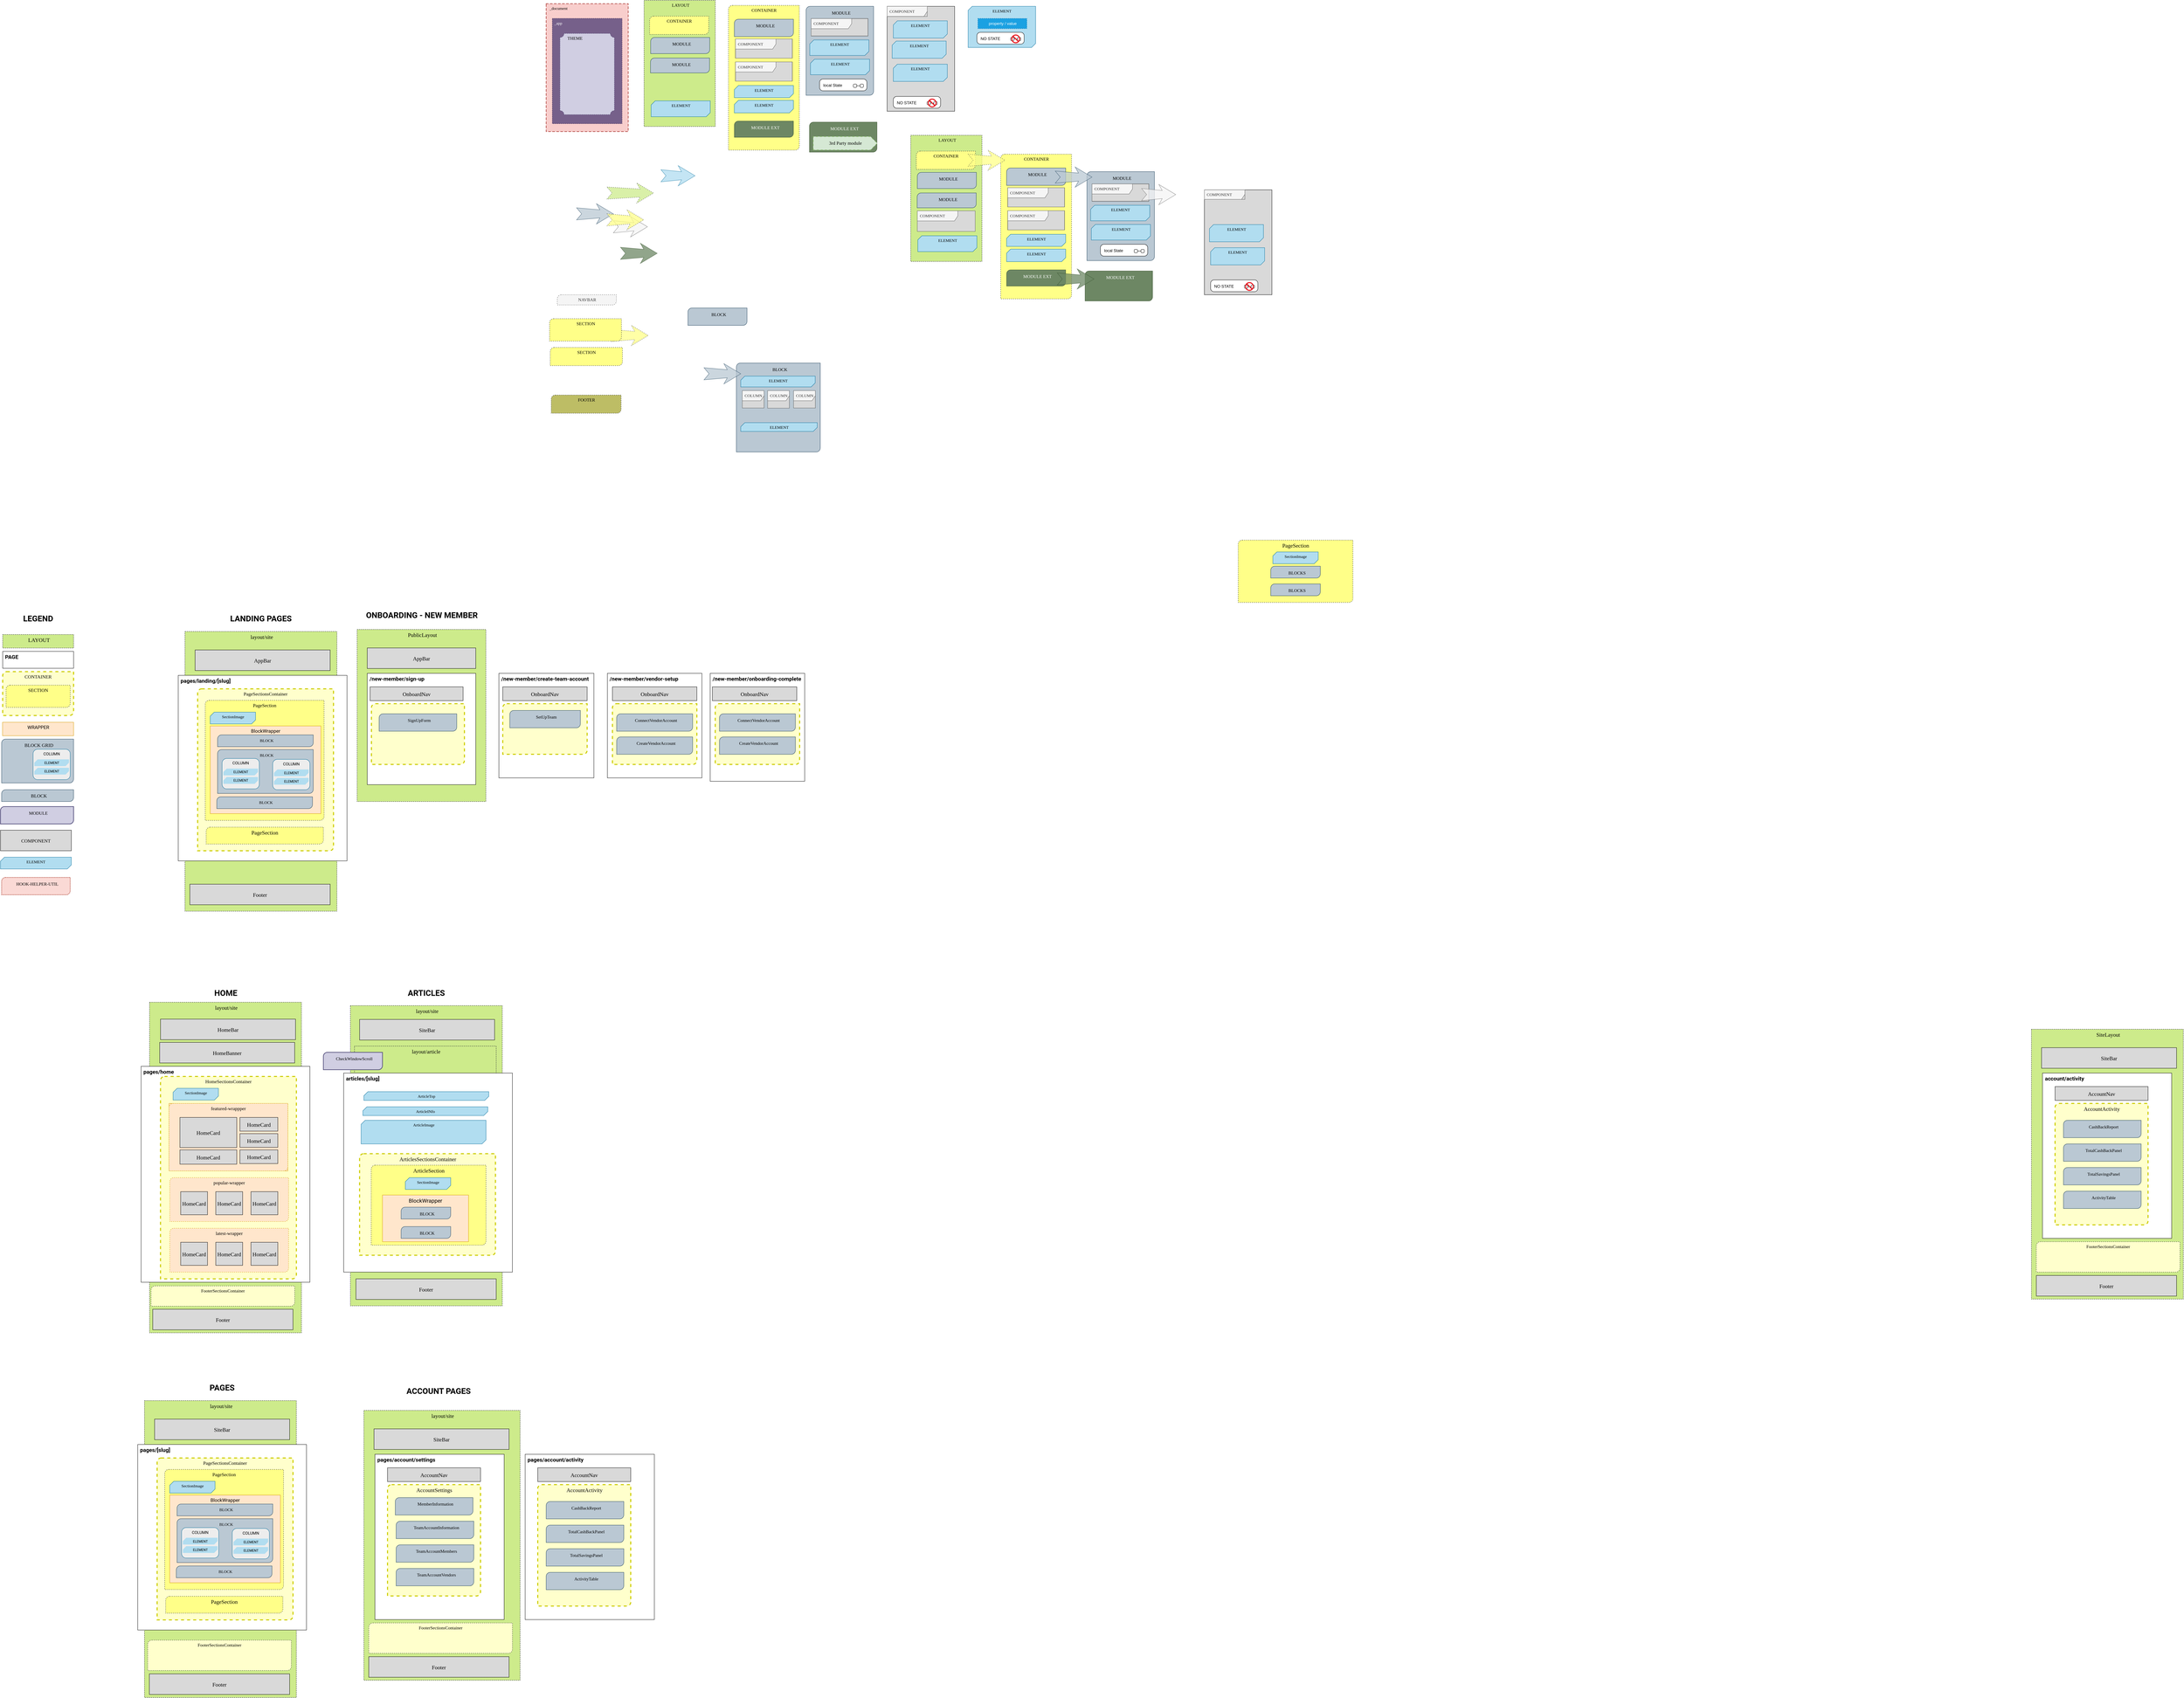 <mxfile version="16.2.7" type="github">
  <diagram id="2l4fbEivpAAotf6BEisV" name="Page-15">
    <mxGraphModel dx="5024" dy="1024" grid="1" gridSize="10" guides="1" tooltips="1" connect="1" arrows="1" fold="1" page="1" pageScale="1" pageWidth="1100" pageHeight="850" math="0" shadow="0">
      <root>
        <mxCell id="sFut6FeqECjllhm6QVjB-0" />
        <mxCell id="sFut6FeqECjllhm6QVjB-1" parent="sFut6FeqECjllhm6QVjB-0" />
        <mxCell id="sFut6FeqECjllhm6QVjB-12" value="" style="group" parent="sFut6FeqECjllhm6QVjB-1" vertex="1" connectable="0">
          <mxGeometry x="-530.0" y="35.0" width="210" height="942" as="geometry" />
        </mxCell>
        <mxCell id="sFut6FeqECjllhm6QVjB-13" value="CONTAINER" style="verticalLabelPosition=middle;verticalAlign=top;html=1;shape=mxgraph.basic.diag_round_rect;dx=6;rounded=1;glass=0;fontFamily=Roboto Mono;fontSource=https%3A%2F%2Ffonts.googleapis.com%2Fcss%3Ffamily%3DRoboto%2BMono;fontSize=13;fillColor=#ffff88;strokeColor=#36393d;labelPosition=center;align=center;dashed=1;" parent="sFut6FeqECjllhm6QVjB-12" vertex="1">
          <mxGeometry width="210" height="429" as="geometry" />
        </mxCell>
        <mxCell id="sFut6FeqECjllhm6QVjB-14" value="&lt;font style=&quot;font-size: 13px&quot;&gt;MODULE&lt;/font&gt;" style="verticalLabelPosition=middle;verticalAlign=top;html=1;shape=mxgraph.basic.diag_round_rect;dx=6;rounded=0;shadow=0;sketch=0;fontFamily=Roboto Mono;fontSize=15;align=center;points=[[0,0.25],[0,0.5],[0,0.75],[0.25,0],[0.5,0],[0.75,0],[1,0.25],[1,0.5],[1,0.75],[0.25,1],[0.5,1],[0.75,1]];snapToPoint=1;labelPosition=center;strokeColor=#23445d;whiteSpace=wrap;spacingLeft=11;spacingRight=3;spacingBottom=3;spacingTop=3;fontSource=https%3A%2F%2Ffonts.googleapis.com%2Fcss%3Ffamily%3DRoboto%2BMono;fillColor=#bac8d3;" parent="sFut6FeqECjllhm6QVjB-12" vertex="1">
          <mxGeometry x="17.5" y="40.97" width="175" height="51.53" as="geometry" />
        </mxCell>
        <mxCell id="sFut6FeqECjllhm6QVjB-15" value="" style="group" parent="sFut6FeqECjllhm6QVjB-12" connectable="0" vertex="1">
          <mxGeometry x="17.5" y="99.53" width="175" height="57" as="geometry" />
        </mxCell>
        <mxCell id="sFut6FeqECjllhm6QVjB-16" value="" style="rounded=0;whiteSpace=wrap;html=1;glass=0;fontFamily=Roboto Mono;fontSource=https%3A%2F%2Ffonts.googleapis.com%2Fcss%3Ffamily%3DRoboto%2BMono;align=center;verticalAlign=top;fillColor=#D9D9D9;" parent="sFut6FeqECjllhm6QVjB-15" vertex="1">
          <mxGeometry x="3.311" width="168.378" height="57" as="geometry" />
        </mxCell>
        <mxCell id="sFut6FeqECjllhm6QVjB-17" value="&lt;font face=&quot;Roboto Mono&quot; data-font-src=&quot;https://fonts.googleapis.com/css?family=Roboto+Mono&quot;&gt;COMPONENT&lt;/font&gt;" style="shape=umlFrame;whiteSpace=wrap;html=1;width=120;height=30;boundedLbl=1;verticalAlign=middle;align=left;spacingLeft=5;fillColor=#f5f5f5;strokeColor=#666666;fontColor=#333333;" parent="sFut6FeqECjllhm6QVjB-15" vertex="1">
          <mxGeometry x="3.311" width="168.378" height="57" as="geometry" />
        </mxCell>
        <mxCell id="sFut6FeqECjllhm6QVjB-18" value="" style="group" parent="sFut6FeqECjllhm6QVjB-12" connectable="0" vertex="1">
          <mxGeometry x="17.5" y="167.53" width="175" height="57" as="geometry" />
        </mxCell>
        <mxCell id="sFut6FeqECjllhm6QVjB-19" value="" style="rounded=0;whiteSpace=wrap;html=1;glass=0;fontFamily=Roboto Mono;fontSource=https%3A%2F%2Ffonts.googleapis.com%2Fcss%3Ffamily%3DRoboto%2BMono;align=center;verticalAlign=top;fillColor=#D9D9D9;" parent="sFut6FeqECjllhm6QVjB-18" vertex="1">
          <mxGeometry x="3.311" width="168.378" height="57" as="geometry" />
        </mxCell>
        <mxCell id="sFut6FeqECjllhm6QVjB-20" value="&lt;font face=&quot;Roboto Mono&quot; data-font-src=&quot;https://fonts.googleapis.com/css?family=Roboto+Mono&quot;&gt;COMPONENT&lt;/font&gt;" style="shape=umlFrame;whiteSpace=wrap;html=1;width=120;height=30;boundedLbl=1;verticalAlign=middle;align=left;spacingLeft=5;fillColor=#f5f5f5;strokeColor=#666666;fontColor=#333333;" parent="sFut6FeqECjllhm6QVjB-18" vertex="1">
          <mxGeometry x="3.311" width="168.378" height="57" as="geometry" />
        </mxCell>
        <mxCell id="sFut6FeqECjllhm6QVjB-21" value="&lt;font style=&quot;font-size: 13px&quot;&gt;MODULE EXT&lt;/font&gt;" style="verticalLabelPosition=middle;verticalAlign=top;html=1;shape=mxgraph.basic.diag_round_rect;dx=6;rounded=0;shadow=0;sketch=0;fontFamily=Roboto Mono;fontSize=15;align=center;points=[[0,0.25],[0,0.5],[0,0.75],[0.25,0],[0.5,0],[0.75,0],[1,0.25],[1,0.5],[1,0.75],[0.25,1],[0.5,1],[0.75,1]];snapToPoint=1;labelPosition=center;strokeColor=#3A5431;whiteSpace=wrap;spacingLeft=11;spacingRight=3;spacingBottom=3;spacingTop=3;fontSource=https%3A%2F%2Ffonts.googleapis.com%2Fcss%3Ffamily%3DRoboto%2BMono;fillColor=#6d8764;fontColor=#ffffff;" parent="sFut6FeqECjllhm6QVjB-12" vertex="1">
          <mxGeometry x="17.5" y="343.0" width="175" height="48" as="geometry" />
        </mxCell>
        <mxCell id="sFut6FeqECjllhm6QVjB-22" value="ELEMENT" style="verticalLabelPosition=middle;verticalAlign=top;html=1;shape=mxgraph.basic.diag_snip_rect;dx=6;rounded=1;glass=0;fontFamily=Roboto Mono;fontSource=https%3A%2F%2Ffonts.googleapis.com%2Fcss%3Ffamily%3DRoboto%2BMono;fillColor=#b1ddf0;strokeColor=#10739e;labelPosition=center;align=center;" parent="sFut6FeqECjllhm6QVjB-12" vertex="1">
          <mxGeometry x="17.5" y="237.53" width="175" height="36" as="geometry" />
        </mxCell>
        <mxCell id="sFut6FeqECjllhm6QVjB-23" value="ELEMENT" style="verticalLabelPosition=middle;verticalAlign=top;html=1;shape=mxgraph.basic.diag_snip_rect;dx=6;rounded=1;glass=0;fontFamily=Roboto Mono;fontSource=https%3A%2F%2Ffonts.googleapis.com%2Fcss%3Ffamily%3DRoboto%2BMono;fillColor=#b1ddf0;strokeColor=#10739e;labelPosition=center;align=center;" parent="sFut6FeqECjllhm6QVjB-12" vertex="1">
          <mxGeometry x="17.5" y="281.53" width="175" height="37.12" as="geometry" />
        </mxCell>
        <mxCell id="sFut6FeqECjllhm6QVjB-24" value="" style="group" parent="sFut6FeqECjllhm6QVjB-1" vertex="1" connectable="0">
          <mxGeometry x="-300.0" y="37.79" width="200" height="263.62" as="geometry" />
        </mxCell>
        <mxCell id="sFut6FeqECjllhm6QVjB-25" value="&lt;font style=&quot;font-size: 13px&quot;&gt;MODULE&lt;/font&gt;" style="verticalLabelPosition=middle;verticalAlign=top;html=1;shape=mxgraph.basic.diag_round_rect;dx=6;rounded=0;shadow=0;sketch=0;fontFamily=Roboto Mono;fontSize=15;align=center;points=[[0,0.25],[0,0.5],[0,0.75],[0.25,0],[0.5,0],[0.75,0],[1,0.25],[1,0.5],[1,0.75],[0.25,1],[0.5,1],[0.75,1]];snapToPoint=1;labelPosition=center;strokeColor=#23445d;whiteSpace=wrap;spacingLeft=11;spacingRight=3;spacingBottom=3;spacingTop=3;fontSource=https%3A%2F%2Ffonts.googleapis.com%2Fcss%3Ffamily%3DRoboto%2BMono;fillColor=#bac8d3;" parent="sFut6FeqECjllhm6QVjB-24" vertex="1">
          <mxGeometry width="200" height="263.62" as="geometry" />
        </mxCell>
        <mxCell id="sFut6FeqECjllhm6QVjB-26" value="ELEMENT" style="verticalLabelPosition=middle;verticalAlign=top;html=1;shape=mxgraph.basic.diag_snip_rect;dx=6;rounded=1;glass=0;fontFamily=Roboto Mono;fontSource=https%3A%2F%2Ffonts.googleapis.com%2Fcss%3Ffamily%3DRoboto%2BMono;fillColor=#b1ddf0;strokeColor=#10739e;labelPosition=center;align=center;" parent="sFut6FeqECjllhm6QVjB-24" vertex="1">
          <mxGeometry x="11" y="99.62" width="175" height="46" as="geometry" />
        </mxCell>
        <mxCell id="sFut6FeqECjllhm6QVjB-27" value="" style="group" parent="sFut6FeqECjllhm6QVjB-24" connectable="0" vertex="1">
          <mxGeometry x="15" y="36.36" width="175" height="51.51" as="geometry" />
        </mxCell>
        <mxCell id="sFut6FeqECjllhm6QVjB-28" value="" style="rounded=0;whiteSpace=wrap;html=1;glass=0;fontFamily=Roboto Mono;fontSource=https%3A%2F%2Ffonts.googleapis.com%2Fcss%3Ffamily%3DRoboto%2BMono;align=center;verticalAlign=top;fillColor=#D9D9D9;" parent="sFut6FeqECjllhm6QVjB-27" vertex="1">
          <mxGeometry width="168.378" height="51.51" as="geometry" />
        </mxCell>
        <mxCell id="sFut6FeqECjllhm6QVjB-29" value="&lt;font face=&quot;Roboto Mono&quot; data-font-src=&quot;https://fonts.googleapis.com/css?family=Roboto+Mono&quot;&gt;COMPONENT&lt;/font&gt;" style="shape=umlFrame;whiteSpace=wrap;html=1;width=120;height=30;boundedLbl=1;verticalAlign=middle;align=left;spacingLeft=5;fillColor=#f5f5f5;strokeColor=#666666;fontColor=#333333;" parent="sFut6FeqECjllhm6QVjB-27" vertex="1">
          <mxGeometry width="168.378" height="51.51" as="geometry" />
        </mxCell>
        <mxCell id="sFut6FeqECjllhm6QVjB-30" value="local State" style="shape=umlState;rounded=1;verticalAlign=top;spacingTop=5;umlStateSymbol=collapseState;absoluteArcSize=1;arcSize=10;strokeWidth=1;html=1;align=left;spacingLeft=9;" parent="sFut6FeqECjllhm6QVjB-24" vertex="1">
          <mxGeometry x="40" y="215.48" width="140" height="34.97" as="geometry" />
        </mxCell>
        <mxCell id="sFut6FeqECjllhm6QVjB-31" value="ELEMENT" style="verticalLabelPosition=middle;verticalAlign=top;html=1;shape=mxgraph.basic.diag_snip_rect;dx=6;rounded=1;glass=0;fontFamily=Roboto Mono;fontSource=https%3A%2F%2Ffonts.googleapis.com%2Fcss%3Ffamily%3DRoboto%2BMono;fillColor=#b1ddf0;strokeColor=#10739e;labelPosition=center;align=center;" parent="sFut6FeqECjllhm6QVjB-24" vertex="1">
          <mxGeometry x="13" y="156.72" width="175" height="46" as="geometry" />
        </mxCell>
        <mxCell id="sFut6FeqECjllhm6QVjB-32" value="" style="group" parent="sFut6FeqECjllhm6QVjB-1" vertex="1" connectable="0">
          <mxGeometry x="-60.0" y="37.79" width="200.0" height="311" as="geometry" />
        </mxCell>
        <mxCell id="sFut6FeqECjllhm6QVjB-33" value="" style="rounded=0;whiteSpace=wrap;html=1;glass=0;fontFamily=Roboto Mono;fontSource=https%3A%2F%2Ffonts.googleapis.com%2Fcss%3Ffamily%3DRoboto%2BMono;align=center;verticalAlign=top;fillColor=#D9D9D9;" parent="sFut6FeqECjllhm6QVjB-32" vertex="1">
          <mxGeometry width="200" height="311" as="geometry" />
        </mxCell>
        <mxCell id="sFut6FeqECjllhm6QVjB-34" value="&lt;font face=&quot;Roboto Mono&quot; data-font-src=&quot;https://fonts.googleapis.com/css?family=Roboto+Mono&quot;&gt;COMPONENT&lt;/font&gt;" style="shape=umlFrame;whiteSpace=wrap;html=1;width=120;height=30;boundedLbl=1;verticalAlign=middle;align=left;spacingLeft=5;fillColor=#f5f5f5;strokeColor=#666666;fontColor=#333333;" parent="sFut6FeqECjllhm6QVjB-32" vertex="1">
          <mxGeometry width="119" height="30" as="geometry" />
        </mxCell>
        <mxCell id="sFut6FeqECjllhm6QVjB-35" value="ELEMENT" style="verticalLabelPosition=middle;verticalAlign=top;html=1;shape=mxgraph.basic.diag_snip_rect;dx=6;rounded=1;glass=0;fontFamily=Roboto Mono;fontSource=https%3A%2F%2Ffonts.googleapis.com%2Fcss%3Ffamily%3DRoboto%2BMono;fillColor=#b1ddf0;strokeColor=#10739e;labelPosition=center;align=center;" parent="sFut6FeqECjllhm6QVjB-32" vertex="1">
          <mxGeometry x="18.41" y="43" width="160" height="51" as="geometry" />
        </mxCell>
        <mxCell id="sFut6FeqECjllhm6QVjB-36" value="ELEMENT" style="verticalLabelPosition=middle;verticalAlign=top;html=1;shape=mxgraph.basic.diag_snip_rect;dx=6;rounded=1;glass=0;fontFamily=Roboto Mono;fontSource=https%3A%2F%2Ffonts.googleapis.com%2Fcss%3Ffamily%3DRoboto%2BMono;fillColor=#b1ddf0;strokeColor=#10739e;labelPosition=center;align=center;" parent="sFut6FeqECjllhm6QVjB-32" vertex="1">
          <mxGeometry x="15" y="103" width="160" height="51" as="geometry" />
        </mxCell>
        <mxCell id="sFut6FeqECjllhm6QVjB-37" value="ELEMENT" style="verticalLabelPosition=middle;verticalAlign=top;html=1;shape=mxgraph.basic.diag_snip_rect;dx=6;rounded=1;glass=0;fontFamily=Roboto Mono;fontSource=https%3A%2F%2Ffonts.googleapis.com%2Fcss%3Ffamily%3DRoboto%2BMono;fillColor=#b1ddf0;strokeColor=#10739e;labelPosition=center;align=center;" parent="sFut6FeqECjllhm6QVjB-32" vertex="1">
          <mxGeometry x="18.4" y="171.58" width="160" height="51" as="geometry" />
        </mxCell>
        <mxCell id="sFut6FeqECjllhm6QVjB-38" value="" style="group" parent="sFut6FeqECjllhm6QVjB-32" connectable="0" vertex="1">
          <mxGeometry x="18.41" y="267.03" width="140" height="34.97" as="geometry" />
        </mxCell>
        <mxCell id="sFut6FeqECjllhm6QVjB-39" value="NO STATE" style="shape=umlState;rounded=1;verticalAlign=top;spacingTop=5;umlStateSymbol=collapseState;absoluteArcSize=1;arcSize=10;strokeWidth=1;html=1;align=left;spacingLeft=9;" parent="sFut6FeqECjllhm6QVjB-38" vertex="1">
          <mxGeometry width="140" height="34.97" as="geometry" />
        </mxCell>
        <mxCell id="sFut6FeqECjllhm6QVjB-40" value="" style="aspect=fixed;pointerEvents=1;shadow=0;dashed=0;html=1;strokeColor=none;labelPosition=center;verticalLabelPosition=bottom;verticalAlign=top;align=center;shape=mxgraph.mscae.enterprise.not_allowed;fillColor=#EA1C24;" parent="sFut6FeqECjllhm6QVjB-38" vertex="1">
          <mxGeometry x="102" y="6.48" width="26" height="26" as="geometry" />
        </mxCell>
        <mxCell id="sFut6FeqECjllhm6QVjB-41" value="" style="group" parent="sFut6FeqECjllhm6QVjB-1" vertex="1" connectable="0">
          <mxGeometry x="180" y="37.79" width="200" height="122" as="geometry" />
        </mxCell>
        <mxCell id="sFut6FeqECjllhm6QVjB-42" value="ELEMENT" style="verticalLabelPosition=middle;verticalAlign=top;html=1;shape=mxgraph.basic.diag_snip_rect;dx=6;rounded=1;glass=0;fontFamily=Roboto Mono;fontSource=https%3A%2F%2Ffonts.googleapis.com%2Fcss%3Ffamily%3DRoboto%2BMono;fillColor=#b1ddf0;strokeColor=#10739e;labelPosition=center;align=center;" parent="sFut6FeqECjllhm6QVjB-41" vertex="1">
          <mxGeometry width="200" height="122" as="geometry" />
        </mxCell>
        <mxCell id="sFut6FeqECjllhm6QVjB-43" value="property / value" style="fontStyle=0;dashed=1;align=center;html=1;fillColor=#1ba1e2;strokeColor=#006EAF;fontColor=#ffffff;" parent="sFut6FeqECjllhm6QVjB-41" vertex="1">
          <mxGeometry x="29" y="36" width="145" height="30" as="geometry" />
        </mxCell>
        <mxCell id="sFut6FeqECjllhm6QVjB-44" value="" style="group" parent="sFut6FeqECjllhm6QVjB-41" connectable="0" vertex="1">
          <mxGeometry x="26" y="77" width="140" height="34.97" as="geometry" />
        </mxCell>
        <mxCell id="sFut6FeqECjllhm6QVjB-45" value="NO STATE" style="shape=umlState;rounded=1;verticalAlign=top;spacingTop=5;umlStateSymbol=collapseState;absoluteArcSize=1;arcSize=10;strokeWidth=1;html=1;align=left;spacingLeft=9;" parent="sFut6FeqECjllhm6QVjB-44" vertex="1">
          <mxGeometry width="140" height="34.97" as="geometry" />
        </mxCell>
        <mxCell id="sFut6FeqECjllhm6QVjB-46" value="" style="aspect=fixed;pointerEvents=1;shadow=0;dashed=0;html=1;strokeColor=none;labelPosition=center;verticalLabelPosition=bottom;verticalAlign=top;align=center;shape=mxgraph.mscae.enterprise.not_allowed;fillColor=#EA1C24;" parent="sFut6FeqECjllhm6QVjB-44" vertex="1">
          <mxGeometry x="102" y="6.48" width="26" height="26" as="geometry" />
        </mxCell>
        <mxCell id="sFut6FeqECjllhm6QVjB-47" value="" style="group" parent="sFut6FeqECjllhm6QVjB-1" vertex="1" connectable="0">
          <mxGeometry x="-290.0" y="381" width="201" height="88.99" as="geometry" />
        </mxCell>
        <mxCell id="sFut6FeqECjllhm6QVjB-48" value="&lt;font style=&quot;font-size: 13px&quot;&gt;MODULE EXT&lt;/font&gt;" style="verticalLabelPosition=middle;verticalAlign=top;html=1;shape=mxgraph.basic.diag_round_rect;dx=6;rounded=0;shadow=0;sketch=0;fontFamily=Roboto Mono;fontSize=15;align=center;points=[[0,0.25],[0,0.5],[0,0.75],[0.25,0],[0.5,0],[0.75,0],[1,0.25],[1,0.5],[1,0.75],[0.25,1],[0.5,1],[0.75,1]];snapToPoint=1;labelPosition=center;strokeColor=#3A5431;whiteSpace=wrap;spacingLeft=11;spacingRight=3;spacingBottom=3;spacingTop=3;fontSource=https%3A%2F%2Ffonts.googleapis.com%2Fcss%3Ffamily%3DRoboto%2BMono;fillColor=#6d8764;fontColor=#ffffff;" parent="sFut6FeqECjllhm6QVjB-47" vertex="1">
          <mxGeometry width="200" height="88.99" as="geometry" />
        </mxCell>
        <mxCell id="sFut6FeqECjllhm6QVjB-49" value="3rd Party module" style="html=1;shape=mxgraph.infographic.ribbonSimple;notch1=0;notch2=20;align=center;verticalAlign=middle;fontSize=14;fontStyle=0;fillColor=#d5e8d4;rounded=1;glass=0;dashed=1;fontFamily=Roboto Mono;fontSource=https%3A%2F%2Ffonts.googleapis.com%2Fcss%3Ffamily%3DRoboto%2BMono;strokeWidth=2;strokeColor=#82b366;" parent="sFut6FeqECjllhm6QVjB-47" vertex="1">
          <mxGeometry x="11" y="42.72" width="190" height="40" as="geometry" />
        </mxCell>
        <mxCell id="sFut6FeqECjllhm6QVjB-55" value="" style="html=1;shadow=0;dashed=0;align=center;verticalAlign=middle;shape=mxgraph.arrows2.stylisedArrow;dy=0.6;dx=40;notch=15;feather=0.4;rounded=1;glass=0;fontFamily=Roboto Mono;fontSource=https%3A%2F%2Ffonts.googleapis.com%2Fcss%3Ffamily%3DRoboto%2BMono;fontSize=13;strokeWidth=1;fillColor=#bac8d3;strokeColor=#23445d;opacity=75;" parent="sFut6FeqECjllhm6QVjB-1" vertex="1">
          <mxGeometry x="-980.0" y="622.95" width="109" height="60" as="geometry" />
        </mxCell>
        <mxCell id="sFut6FeqECjllhm6QVjB-56" value="" style="html=1;shadow=0;dashed=0;align=center;verticalAlign=middle;shape=mxgraph.arrows2.stylisedArrow;dy=0.6;dx=40;notch=15;feather=0.4;rounded=1;glass=0;fontFamily=Roboto Mono;fontSource=https%3A%2F%2Ffonts.googleapis.com%2Fcss%3Ffamily%3DRoboto%2BMono;fontSize=13;strokeWidth=1;fillColor=#b1ddf0;strokeColor=#10739e;opacity=75;" parent="sFut6FeqECjllhm6QVjB-1" vertex="1">
          <mxGeometry x="-730" y="510.0" width="101" height="60" as="geometry" />
        </mxCell>
        <mxCell id="sFut6FeqECjllhm6QVjB-57" value="" style="html=1;shadow=0;dashed=0;align=center;verticalAlign=middle;shape=mxgraph.arrows2.stylisedArrow;dy=0.6;dx=40;notch=15;feather=0.4;rounded=1;glass=0;fontFamily=Roboto Mono;fontSource=https%3A%2F%2Ffonts.googleapis.com%2Fcss%3Ffamily%3DRoboto%2BMono;fontSize=13;strokeWidth=1;fillColor=#f5f5f5;strokeColor=#666666;fontColor=#333333;opacity=75;" parent="sFut6FeqECjllhm6QVjB-1" vertex="1">
          <mxGeometry x="-871.0" y="661.31" width="101" height="60" as="geometry" />
        </mxCell>
        <mxCell id="sFut6FeqECjllhm6QVjB-58" value="" style="html=1;shadow=0;dashed=0;align=center;verticalAlign=middle;shape=mxgraph.arrows2.stylisedArrow;dy=0.6;dx=40;notch=15;feather=0.4;rounded=1;glass=0;fontFamily=Roboto Mono;fontSource=https%3A%2F%2Ffonts.googleapis.com%2Fcss%3Ffamily%3DRoboto%2BMono;fontSize=13;strokeWidth=1;fillColor=#6d8764;strokeColor=#3A5431;fontColor=#ffffff;opacity=75;" parent="sFut6FeqECjllhm6QVjB-1" vertex="1">
          <mxGeometry x="-850.0" y="740" width="109" height="60" as="geometry" />
        </mxCell>
        <mxCell id="sFut6FeqECjllhm6QVjB-59" value="" style="html=1;shadow=0;dashed=1;align=center;verticalAlign=middle;shape=mxgraph.arrows2.stylisedArrow;dy=0.6;dx=40;notch=15;feather=0.4;rounded=1;glass=0;fontFamily=Roboto Mono;fontSource=https%3A%2F%2Ffonts.googleapis.com%2Fcss%3Ffamily%3DRoboto%2BMono;fontSize=13;strokeWidth=1;fillColor=#ffff88;strokeColor=#36393d;opacity=75;" parent="sFut6FeqECjllhm6QVjB-1" vertex="1">
          <mxGeometry x="-890.0" y="640.63" width="109" height="60" as="geometry" />
        </mxCell>
        <mxCell id="sFut6FeqECjllhm6QVjB-60" value="" style="html=1;shadow=0;dashed=1;align=center;verticalAlign=middle;shape=mxgraph.arrows2.stylisedArrow;dy=0.6;dx=40;notch=15;feather=0.4;rounded=1;glass=0;fontFamily=Roboto Mono;fontSource=https%3A%2F%2Ffonts.googleapis.com%2Fcss%3Ffamily%3DRoboto%2BMono;fontSize=13;strokeWidth=1;fillColor=#cdeb8b;strokeColor=#36393d;opacity=75;" parent="sFut6FeqECjllhm6QVjB-1" vertex="1">
          <mxGeometry x="-890.0" y="561.26" width="138" height="60" as="geometry" />
        </mxCell>
        <mxCell id="sFut6FeqECjllhm6QVjB-51" value="&lt;font face=&quot;Roboto Mono&quot; data-font-src=&quot;https://fonts.googleapis.com/css?family=Roboto+Mono&quot;&gt;_document&lt;/font&gt;" style="shape=partialRectangle;html=1;top=1;align=left;dashed=1;strokeWidth=2;labelPosition=center;verticalLabelPosition=middle;verticalAlign=top;spacingLeft=8;fillColor=#f8cecc;strokeColor=#b85450;" parent="sFut6FeqECjllhm6QVjB-1" vertex="1">
          <mxGeometry x="-1070.0" y="30.0" width="243" height="379" as="geometry" />
        </mxCell>
        <mxCell id="sFut6FeqECjllhm6QVjB-52" value="_app" style="shape=partialRectangle;html=1;top=1;align=left;dashed=1;strokeWidth=1;labelPosition=center;verticalLabelPosition=middle;verticalAlign=top;strokeColor=#432D57;fillColor=#76608a;spacingLeft=4;fontFamily=Roboto Mono;fontSource=https%3A%2F%2Ffonts.googleapis.com%2Fcss%3Ffamily%3DRoboto%2BMono;fontColor=#ffffff;" parent="sFut6FeqECjllhm6QVjB-1" vertex="1">
          <mxGeometry x="-1051.75" y="73.64" width="206.5" height="312" as="geometry" />
        </mxCell>
        <mxCell id="sFut6FeqECjllhm6QVjB-53" value="THEME" style="verticalLabelPosition=middle;verticalAlign=top;html=1;shape=mxgraph.basic.plaque;dx=6;rounded=1;glass=0;dashed=1;fontFamily=Roboto Mono;fontSource=https%3A%2F%2Ffonts.googleapis.com%2Fcss%3Ffamily%3DRoboto%2BMono;fontSize=13;fillColor=#d0cee2;strokeColor=#56517e;labelPosition=center;align=left;spacingLeft=20;" parent="sFut6FeqECjllhm6QVjB-1" vertex="1">
          <mxGeometry x="-1029.0" y="118.19" width="161" height="240.5" as="geometry" />
        </mxCell>
        <mxCell id="sFut6FeqECjllhm6QVjB-62" value="" style="group" parent="sFut6FeqECjllhm6QVjB-1" vertex="1" connectable="0">
          <mxGeometry x="-506.5" y="1095.19" width="248.5" height="263.62" as="geometry" />
        </mxCell>
        <mxCell id="sFut6FeqECjllhm6QVjB-63" value="&lt;font style=&quot;font-size: 13px&quot;&gt;BLOCK&lt;/font&gt;" style="verticalLabelPosition=middle;verticalAlign=top;html=1;shape=mxgraph.basic.diag_round_rect;dx=6;rounded=0;shadow=0;sketch=0;fontFamily=Roboto Mono;fontSize=15;align=center;points=[[0,0.25],[0,0.5],[0,0.75],[0.25,0],[0.5,0],[0.75,0],[1,0.25],[1,0.5],[1,0.75],[0.25,1],[0.5,1],[0.75,1]];snapToPoint=1;labelPosition=center;strokeColor=#23445d;whiteSpace=wrap;spacingLeft=11;spacingRight=3;spacingBottom=3;spacingTop=3;fontSource=https://fonts.googleapis.com/css?family=Roboto+Mono;fillColor=#bac8d3;" parent="sFut6FeqECjllhm6QVjB-62" vertex="1">
          <mxGeometry width="248.5" height="263.62" as="geometry" />
        </mxCell>
        <mxCell id="sFut6FeqECjllhm6QVjB-64" value="ELEMENT" style="verticalLabelPosition=middle;verticalAlign=top;html=1;shape=mxgraph.basic.diag_snip_rect;dx=6;rounded=1;glass=0;fontFamily=Roboto Mono;fontSource=https://fonts.googleapis.com/css?family=Roboto+Mono;fillColor=#b1ddf0;strokeColor=#10739e;labelPosition=center;align=center;" parent="sFut6FeqECjllhm6QVjB-62" vertex="1">
          <mxGeometry x="13" y="38.81" width="220.5" height="32" as="geometry" />
        </mxCell>
        <mxCell id="sFut6FeqECjllhm6QVjB-65" value="ELEMENT" style="verticalLabelPosition=middle;verticalAlign=top;html=1;shape=mxgraph.basic.diag_snip_rect;dx=6;rounded=1;glass=0;fontFamily=Roboto Mono;fontSource=https://fonts.googleapis.com/css?family=Roboto+Mono;fillColor=#b1ddf0;strokeColor=#10739e;labelPosition=center;align=center;" parent="sFut6FeqECjllhm6QVjB-62" vertex="1">
          <mxGeometry x="13" y="176.81" width="226.5" height="25.91" as="geometry" />
        </mxCell>
        <mxCell id="sFut6FeqECjllhm6QVjB-66" value="" style="group" parent="sFut6FeqECjllhm6QVjB-62" vertex="1" connectable="0">
          <mxGeometry x="169.5" y="81.81" width="67" height="51.51" as="geometry" />
        </mxCell>
        <mxCell id="sFut6FeqECjllhm6QVjB-67" value="" style="rounded=0;whiteSpace=wrap;html=1;glass=0;fontFamily=Roboto Mono;fontSource=https://fonts.googleapis.com/css?family=Roboto+Mono;align=center;verticalAlign=top;fillColor=#D9D9D9;" parent="sFut6FeqECjllhm6QVjB-66" vertex="1">
          <mxGeometry width="64.465" height="51.51" as="geometry" />
        </mxCell>
        <mxCell id="sFut6FeqECjllhm6QVjB-68" value="&lt;font face=&quot;Roboto Mono&quot; data-font-src=&quot;https://fonts.googleapis.com/css?family=Roboto+Mono&quot;&gt;COLUMN&lt;/font&gt;" style="shape=umlFrame;whiteSpace=wrap;html=1;width=120;height=30;boundedLbl=1;verticalAlign=middle;align=left;spacingLeft=5;fillColor=#f5f5f5;strokeColor=#666666;fontColor=#333333;" parent="sFut6FeqECjllhm6QVjB-66" vertex="1">
          <mxGeometry width="64.465" height="51.51" as="geometry" />
        </mxCell>
        <mxCell id="sFut6FeqECjllhm6QVjB-69" value="" style="group" parent="sFut6FeqECjllhm6QVjB-62" vertex="1" connectable="0">
          <mxGeometry x="17.5" y="81.81" width="67" height="51.51" as="geometry" />
        </mxCell>
        <mxCell id="sFut6FeqECjllhm6QVjB-70" value="" style="rounded=0;whiteSpace=wrap;html=1;glass=0;fontFamily=Roboto Mono;fontSource=https://fonts.googleapis.com/css?family=Roboto+Mono;align=center;verticalAlign=top;fillColor=#D9D9D9;" parent="sFut6FeqECjllhm6QVjB-69" vertex="1">
          <mxGeometry width="64.465" height="51.51" as="geometry" />
        </mxCell>
        <mxCell id="sFut6FeqECjllhm6QVjB-71" value="&lt;font face=&quot;Roboto Mono&quot; data-font-src=&quot;https://fonts.googleapis.com/css?family=Roboto+Mono&quot;&gt;COLUMN&lt;/font&gt;" style="shape=umlFrame;whiteSpace=wrap;html=1;width=120;height=30;boundedLbl=1;verticalAlign=middle;align=left;spacingLeft=5;fillColor=#f5f5f5;strokeColor=#666666;fontColor=#333333;" parent="sFut6FeqECjllhm6QVjB-69" vertex="1">
          <mxGeometry width="64.465" height="51.51" as="geometry" />
        </mxCell>
        <mxCell id="sFut6FeqECjllhm6QVjB-72" value="" style="group" parent="sFut6FeqECjllhm6QVjB-62" vertex="1" connectable="0">
          <mxGeometry x="92.5" y="81.81" width="67" height="52" as="geometry" />
        </mxCell>
        <mxCell id="sFut6FeqECjllhm6QVjB-73" value="" style="rounded=0;whiteSpace=wrap;html=1;glass=0;fontFamily=Roboto Mono;fontSource=https://fonts.googleapis.com/css?family=Roboto+Mono;align=center;verticalAlign=top;fillColor=#D9D9D9;" parent="sFut6FeqECjllhm6QVjB-72" vertex="1">
          <mxGeometry width="64.465" height="52" as="geometry" />
        </mxCell>
        <mxCell id="sFut6FeqECjllhm6QVjB-74" value="&lt;font face=&quot;Roboto Mono&quot; data-font-src=&quot;https://fonts.googleapis.com/css?family=Roboto+Mono&quot;&gt;COLUMN&lt;/font&gt;" style="shape=umlFrame;whiteSpace=wrap;html=1;width=120;height=30;boundedLbl=1;verticalAlign=middle;align=left;spacingLeft=5;fillColor=#f5f5f5;strokeColor=#666666;fontColor=#333333;" parent="sFut6FeqECjllhm6QVjB-72" vertex="1">
          <mxGeometry width="64.465" height="52" as="geometry" />
        </mxCell>
        <mxCell id="sFut6FeqECjllhm6QVjB-88" value="" style="html=1;shadow=0;dashed=1;align=center;verticalAlign=middle;shape=mxgraph.arrows2.stylisedArrow;dy=0.6;dx=40;notch=15;feather=0.4;rounded=1;glass=0;fontFamily=Roboto Mono;fontSource=https://fonts.googleapis.com/css?family=Roboto+Mono;fontSize=13;strokeWidth=1;fillColor=#ffff88;strokeColor=#36393d;opacity=75;" parent="sFut6FeqECjllhm6QVjB-1" vertex="1">
          <mxGeometry x="-876.5" y="983.48" width="109" height="60" as="geometry" />
        </mxCell>
        <mxCell id="sFut6FeqECjllhm6QVjB-89" value="" style="html=1;shadow=0;dashed=0;align=center;verticalAlign=middle;shape=mxgraph.arrows2.stylisedArrow;dy=0.6;dx=40;notch=15;feather=0.4;rounded=1;glass=0;fontFamily=Roboto Mono;fontSource=https://fonts.googleapis.com/css?family=Roboto+Mono;fontSize=13;strokeWidth=1;fillColor=#bac8d3;strokeColor=#23445d;opacity=75;" parent="sFut6FeqECjllhm6QVjB-1" vertex="1">
          <mxGeometry x="-602.5" y="1097" width="109" height="60" as="geometry" />
        </mxCell>
        <mxCell id="sFut6FeqECjllhm6QVjB-83" value="SECTION" style="verticalLabelPosition=middle;verticalAlign=top;html=1;shape=mxgraph.basic.diag_round_rect;dx=6;rounded=1;glass=0;fontFamily=Roboto Mono;fontSource=https://fonts.googleapis.com/css?family=Roboto+Mono;fontSize=13;fillColor=#ffff88;strokeColor=#36393d;labelPosition=center;align=center;dashed=1;" parent="sFut6FeqECjllhm6QVjB-1" vertex="1">
          <mxGeometry x="-1060.0" y="963.79" width="213" height="66.28" as="geometry" />
        </mxCell>
        <mxCell id="sFut6FeqECjllhm6QVjB-84" value="SECTION" style="verticalLabelPosition=middle;verticalAlign=top;html=1;shape=mxgraph.basic.diag_round_rect;dx=6;rounded=1;glass=0;fontFamily=Roboto Mono;fontSource=https://fonts.googleapis.com/css?family=Roboto+Mono;fontSize=13;fillColor=#ffff88;strokeColor=#36393d;labelPosition=center;align=center;dashed=1;" parent="sFut6FeqECjllhm6QVjB-1" vertex="1">
          <mxGeometry x="-1058.0" y="1049" width="214" height="54" as="geometry" />
        </mxCell>
        <mxCell id="sFut6FeqECjllhm6QVjB-86" value="FOOTER" style="verticalLabelPosition=middle;verticalAlign=top;html=1;shape=mxgraph.basic.diag_round_rect;dx=6;rounded=1;glass=0;fontFamily=Roboto Mono;fontSource=https://fonts.googleapis.com/css?family=Roboto+Mono;fontSize=13;fillColor=#BDBD65;strokeColor=#36393d;labelPosition=center;align=center;dashed=1;" parent="sFut6FeqECjllhm6QVjB-1" vertex="1">
          <mxGeometry x="-1055.0" y="1190" width="207" height="54" as="geometry" />
        </mxCell>
        <mxCell id="sFut6FeqECjllhm6QVjB-87" value="NAVBAR" style="verticalLabelPosition=middle;verticalAlign=top;html=1;shape=mxgraph.basic.diag_round_rect;dx=6;rounded=1;glass=0;fontFamily=Roboto Mono;fontSource=https://fonts.googleapis.com/css?family=Roboto+Mono;fontSize=13;fillColor=#f5f5f5;strokeColor=#666666;labelPosition=center;align=center;dashed=1;fontColor=#333333;" parent="sFut6FeqECjllhm6QVjB-1" vertex="1">
          <mxGeometry x="-1037.0" y="892.72" width="175" height="30.28" as="geometry" />
        </mxCell>
        <mxCell id="sFut6FeqECjllhm6QVjB-4" value="&lt;font data-font-src=&quot;https://fonts.googleapis.com/css?family=Roboto+Mono&quot; style=&quot;font-size: 13px;&quot;&gt;LAYOUT&lt;/font&gt;" style="shape=partialRectangle;html=1;top=1;align=center;dashed=1;strokeWidth=1;labelPosition=center;verticalLabelPosition=middle;verticalAlign=top;fillColor=#cdeb8b;strokeColor=#36393d;spacingLeft=4;fontFamily=Roboto Mono;fontSource=https%3A%2F%2Ffonts.googleapis.com%2Fcss%3Ffamily%3DRoboto%2BMono;fontSize=13;" parent="sFut6FeqECjllhm6QVjB-1" vertex="1">
          <mxGeometry x="-780.0" y="20.0" width="211" height="374" as="geometry" />
        </mxCell>
        <mxCell id="sFut6FeqECjllhm6QVjB-5" value="CONTAINER" style="verticalLabelPosition=middle;verticalAlign=top;html=1;shape=mxgraph.basic.diag_round_rect;dx=6;rounded=1;glass=0;fontFamily=Roboto Mono;fontSource=https%3A%2F%2Ffonts.googleapis.com%2Fcss%3Ffamily%3DRoboto%2BMono;fontSize=13;fillColor=#ffff88;strokeColor=#36393d;labelPosition=center;align=center;dashed=1;" parent="sFut6FeqECjllhm6QVjB-1" vertex="1">
          <mxGeometry x="-763.5" y="67.0" width="175" height="54" as="geometry" />
        </mxCell>
        <mxCell id="sFut6FeqECjllhm6QVjB-6" value="ELEMENT" style="verticalLabelPosition=middle;verticalAlign=top;html=1;shape=mxgraph.basic.diag_snip_rect;dx=6;rounded=1;glass=0;fontFamily=Roboto Mono;fontSource=https%3A%2F%2Ffonts.googleapis.com%2Fcss%3Ffamily%3DRoboto%2BMono;fillColor=#b1ddf0;strokeColor=#10739e;labelPosition=center;align=center;" parent="sFut6FeqECjllhm6QVjB-1" vertex="1">
          <mxGeometry x="-759.0" y="318" width="175" height="47" as="geometry" />
        </mxCell>
        <mxCell id="sFut6FeqECjllhm6QVjB-7" value="&lt;font style=&quot;font-size: 13px&quot;&gt;MODULE&lt;/font&gt;" style="verticalLabelPosition=middle;verticalAlign=top;html=1;shape=mxgraph.basic.diag_round_rect;dx=6;rounded=0;shadow=0;sketch=0;fontFamily=Roboto Mono;fontSize=15;align=center;points=[[0,0.25],[0,0.5],[0,0.75],[0.25,0],[0.5,0],[0.75,0],[1,0.25],[1,0.5],[1,0.75],[0.25,1],[0.5,1],[0.75,1]];snapToPoint=1;labelPosition=center;strokeColor=#23445d;whiteSpace=wrap;spacingLeft=11;spacingRight=3;spacingBottom=3;spacingTop=3;fontSource=https%3A%2F%2Ffonts.googleapis.com%2Fcss%3Ffamily%3DRoboto%2BMono;fillColor=#bac8d3;" parent="sFut6FeqECjllhm6QVjB-1" vertex="1">
          <mxGeometry x="-760.5" y="130" width="175" height="48" as="geometry" />
        </mxCell>
        <mxCell id="sFut6FeqECjllhm6QVjB-11" value="&lt;font style=&quot;font-size: 13px&quot;&gt;MODULE&lt;/font&gt;" style="verticalLabelPosition=middle;verticalAlign=top;html=1;shape=mxgraph.basic.diag_round_rect;dx=6;rounded=0;shadow=0;sketch=0;fontFamily=Roboto Mono;fontSize=15;align=center;points=[[0,0.25],[0,0.5],[0,0.75],[0.25,0],[0.5,0],[0.75,0],[1,0.25],[1,0.5],[1,0.75],[0.25,1],[0.5,1],[0.75,1]];snapToPoint=1;labelPosition=center;strokeColor=#23445d;whiteSpace=wrap;spacingLeft=11;spacingRight=3;spacingBottom=3;spacingTop=3;fontSource=https%3A%2F%2Ffonts.googleapis.com%2Fcss%3Ffamily%3DRoboto%2BMono;fillColor=#bac8d3;" parent="sFut6FeqECjllhm6QVjB-1" vertex="1">
          <mxGeometry x="-761.0" y="191" width="175" height="44.16" as="geometry" />
        </mxCell>
        <mxCell id="sFut6FeqECjllhm6QVjB-80" value="&lt;font style=&quot;font-size: 13px&quot;&gt;BLOCK&lt;/font&gt;" style="verticalLabelPosition=middle;verticalAlign=top;html=1;shape=mxgraph.basic.diag_round_rect;dx=6;rounded=0;shadow=0;sketch=0;fontFamily=Roboto Mono;fontSize=15;align=center;points=[[0,0.25],[0,0.5],[0,0.75],[0.25,0],[0.5,0],[0.75,0],[1,0.25],[1,0.5],[1,0.75],[0.25,1],[0.5,1],[0.75,1]];snapToPoint=1;labelPosition=center;strokeColor=#23445d;whiteSpace=wrap;spacingLeft=11;spacingRight=3;spacingBottom=3;spacingTop=3;fontSource=https%3A%2F%2Ffonts.googleapis.com%2Fcss%3Ffamily%3DRoboto%2BMono;fillColor=#bac8d3;" parent="sFut6FeqECjllhm6QVjB-1" vertex="1">
          <mxGeometry x="-650.0" y="931.95" width="175" height="51.53" as="geometry" />
        </mxCell>
        <mxCell id="sFut6FeqECjllhm6QVjB-91" value="&lt;font style=&quot;font-size: 13px&quot;&gt;MODULE EXT&lt;/font&gt;" style="verticalLabelPosition=middle;verticalAlign=top;html=1;shape=mxgraph.basic.diag_round_rect;dx=6;rounded=0;shadow=0;sketch=0;fontFamily=Roboto Mono;fontSize=15;align=center;points=[[0,0.25],[0,0.5],[0,0.75],[0.25,0],[0.5,0],[0.75,0],[1,0.25],[1,0.5],[1,0.75],[0.25,1],[0.5,1],[0.75,1]];snapToPoint=1;labelPosition=center;strokeColor=#3A5431;whiteSpace=wrap;spacingLeft=11;spacingRight=3;spacingBottom=3;spacingTop=3;fontSource=https%3A%2F%2Ffonts.googleapis.com%2Fcss%3Ffamily%3DRoboto%2BMono;fillColor=#6d8764;fontColor=#ffffff;" parent="sFut6FeqECjllhm6QVjB-1" vertex="1">
          <mxGeometry x="526.5" y="822.27" width="200" height="88.99" as="geometry" />
        </mxCell>
        <mxCell id="sFut6FeqECjllhm6QVjB-92" value="" style="group" parent="sFut6FeqECjllhm6QVjB-1" vertex="1" connectable="0">
          <mxGeometry x="10.0" y="420" width="211" height="374" as="geometry" />
        </mxCell>
        <mxCell id="sFut6FeqECjllhm6QVjB-93" value="&lt;font data-font-src=&quot;https://fonts.googleapis.com/css?family=Roboto+Mono&quot; style=&quot;font-size: 13px;&quot;&gt;LAYOUT&lt;/font&gt;" style="shape=partialRectangle;html=1;top=1;align=center;dashed=1;strokeWidth=1;labelPosition=center;verticalLabelPosition=middle;verticalAlign=top;fillColor=#cdeb8b;strokeColor=#36393d;spacingLeft=4;fontFamily=Roboto Mono;fontSource=https%3A%2F%2Ffonts.googleapis.com%2Fcss%3Ffamily%3DRoboto%2BMono;fontSize=13;" parent="sFut6FeqECjllhm6QVjB-92" vertex="1">
          <mxGeometry width="211" height="374" as="geometry" />
        </mxCell>
        <mxCell id="sFut6FeqECjllhm6QVjB-94" value="CONTAINER" style="verticalLabelPosition=middle;verticalAlign=top;html=1;shape=mxgraph.basic.diag_round_rect;dx=6;rounded=1;glass=0;fontFamily=Roboto Mono;fontSource=https%3A%2F%2Ffonts.googleapis.com%2Fcss%3Ffamily%3DRoboto%2BMono;fontSize=13;fillColor=#ffff88;strokeColor=#36393d;labelPosition=center;align=center;dashed=1;" parent="sFut6FeqECjllhm6QVjB-92" vertex="1">
          <mxGeometry x="16.5" y="47" width="175" height="54" as="geometry" />
        </mxCell>
        <mxCell id="sFut6FeqECjllhm6QVjB-95" value="ELEMENT" style="verticalLabelPosition=middle;verticalAlign=top;html=1;shape=mxgraph.basic.diag_snip_rect;dx=6;rounded=1;glass=0;fontFamily=Roboto Mono;fontSource=https%3A%2F%2Ffonts.googleapis.com%2Fcss%3Ffamily%3DRoboto%2BMono;fillColor=#b1ddf0;strokeColor=#10739e;labelPosition=center;align=center;" parent="sFut6FeqECjllhm6QVjB-92" vertex="1">
          <mxGeometry x="21" y="298" width="175" height="47" as="geometry" />
        </mxCell>
        <mxCell id="sFut6FeqECjllhm6QVjB-96" value="&lt;font style=&quot;font-size: 13px&quot;&gt;MODULE&lt;/font&gt;" style="verticalLabelPosition=middle;verticalAlign=top;html=1;shape=mxgraph.basic.diag_round_rect;dx=6;rounded=0;shadow=0;sketch=0;fontFamily=Roboto Mono;fontSize=15;align=center;points=[[0,0.25],[0,0.5],[0,0.75],[0.25,0],[0.5,0],[0.75,0],[1,0.25],[1,0.5],[1,0.75],[0.25,1],[0.5,1],[0.75,1]];snapToPoint=1;labelPosition=center;strokeColor=#23445d;whiteSpace=wrap;spacingLeft=11;spacingRight=3;spacingBottom=3;spacingTop=3;fontSource=https%3A%2F%2Ffonts.googleapis.com%2Fcss%3Ffamily%3DRoboto%2BMono;fillColor=#bac8d3;" parent="sFut6FeqECjllhm6QVjB-92" vertex="1">
          <mxGeometry x="19.5" y="110" width="175" height="48" as="geometry" />
        </mxCell>
        <mxCell id="sFut6FeqECjllhm6QVjB-97" value="" style="group" parent="sFut6FeqECjllhm6QVjB-92" vertex="1" connectable="0">
          <mxGeometry x="19.5" y="224" width="171.5" height="61" as="geometry" />
        </mxCell>
        <mxCell id="sFut6FeqECjllhm6QVjB-98" value="" style="rounded=0;whiteSpace=wrap;html=1;glass=0;fontFamily=Roboto Mono;fontSource=https%3A%2F%2Ffonts.googleapis.com%2Fcss%3Ffamily%3DRoboto%2BMono;align=center;verticalAlign=top;fillColor=#D9D9D9;" parent="sFut6FeqECjllhm6QVjB-97" vertex="1">
          <mxGeometry width="171.5" height="61" as="geometry" />
        </mxCell>
        <mxCell id="sFut6FeqECjllhm6QVjB-99" value="&lt;font face=&quot;Roboto Mono&quot; data-font-src=&quot;https://fonts.googleapis.com/css?family=Roboto+Mono&quot;&gt;COMPONENT&lt;/font&gt;" style="shape=umlFrame;whiteSpace=wrap;html=1;width=120;height=30;boundedLbl=1;verticalAlign=middle;align=left;spacingLeft=5;fillColor=#f5f5f5;strokeColor=#666666;fontColor=#333333;" parent="sFut6FeqECjllhm6QVjB-97" vertex="1">
          <mxGeometry width="171.5" height="61" as="geometry" />
        </mxCell>
        <mxCell id="sFut6FeqECjllhm6QVjB-100" value="&lt;font style=&quot;font-size: 13px&quot;&gt;MODULE&lt;/font&gt;" style="verticalLabelPosition=middle;verticalAlign=top;html=1;shape=mxgraph.basic.diag_round_rect;dx=6;rounded=0;shadow=0;sketch=0;fontFamily=Roboto Mono;fontSize=15;align=center;points=[[0,0.25],[0,0.5],[0,0.75],[0.25,0],[0.5,0],[0.75,0],[1,0.25],[1,0.5],[1,0.75],[0.25,1],[0.5,1],[0.75,1]];snapToPoint=1;labelPosition=center;strokeColor=#23445d;whiteSpace=wrap;spacingLeft=11;spacingRight=3;spacingBottom=3;spacingTop=3;fontSource=https%3A%2F%2Ffonts.googleapis.com%2Fcss%3Ffamily%3DRoboto%2BMono;fillColor=#bac8d3;" parent="sFut6FeqECjllhm6QVjB-92" vertex="1">
          <mxGeometry x="19" y="171" width="175" height="44.16" as="geometry" />
        </mxCell>
        <mxCell id="sFut6FeqECjllhm6QVjB-101" value="" style="group" parent="sFut6FeqECjllhm6QVjB-1" vertex="1" connectable="0">
          <mxGeometry x="276.5" y="475.99" width="210" height="429" as="geometry" />
        </mxCell>
        <mxCell id="sFut6FeqECjllhm6QVjB-102" value="CONTAINER" style="verticalLabelPosition=middle;verticalAlign=top;html=1;shape=mxgraph.basic.diag_round_rect;dx=6;rounded=1;glass=0;fontFamily=Roboto Mono;fontSource=https%3A%2F%2Ffonts.googleapis.com%2Fcss%3Ffamily%3DRoboto%2BMono;fontSize=13;fillColor=#ffff88;strokeColor=#36393d;labelPosition=center;align=center;dashed=1;" parent="sFut6FeqECjllhm6QVjB-101" vertex="1">
          <mxGeometry width="210" height="429" as="geometry" />
        </mxCell>
        <mxCell id="sFut6FeqECjllhm6QVjB-103" value="&lt;font style=&quot;font-size: 13px&quot;&gt;MODULE&lt;/font&gt;" style="verticalLabelPosition=middle;verticalAlign=top;html=1;shape=mxgraph.basic.diag_round_rect;dx=6;rounded=0;shadow=0;sketch=0;fontFamily=Roboto Mono;fontSize=15;align=center;points=[[0,0.25],[0,0.5],[0,0.75],[0.25,0],[0.5,0],[0.75,0],[1,0.25],[1,0.5],[1,0.75],[0.25,1],[0.5,1],[0.75,1]];snapToPoint=1;labelPosition=center;strokeColor=#23445d;whiteSpace=wrap;spacingLeft=11;spacingRight=3;spacingBottom=3;spacingTop=3;fontSource=https%3A%2F%2Ffonts.googleapis.com%2Fcss%3Ffamily%3DRoboto%2BMono;fillColor=#bac8d3;" parent="sFut6FeqECjllhm6QVjB-101" vertex="1">
          <mxGeometry x="17.5" y="40.97" width="175" height="51.53" as="geometry" />
        </mxCell>
        <mxCell id="sFut6FeqECjllhm6QVjB-104" value="" style="group" parent="sFut6FeqECjllhm6QVjB-101" vertex="1" connectable="0">
          <mxGeometry x="17.5" y="99.53" width="175" height="57" as="geometry" />
        </mxCell>
        <mxCell id="sFut6FeqECjllhm6QVjB-105" value="" style="rounded=0;whiteSpace=wrap;html=1;glass=0;fontFamily=Roboto Mono;fontSource=https%3A%2F%2Ffonts.googleapis.com%2Fcss%3Ffamily%3DRoboto%2BMono;align=center;verticalAlign=top;fillColor=#D9D9D9;" parent="sFut6FeqECjllhm6QVjB-104" vertex="1">
          <mxGeometry x="3.311" width="168.378" height="57" as="geometry" />
        </mxCell>
        <mxCell id="sFut6FeqECjllhm6QVjB-106" value="&lt;font face=&quot;Roboto Mono&quot; data-font-src=&quot;https://fonts.googleapis.com/css?family=Roboto+Mono&quot;&gt;COMPONENT&lt;/font&gt;" style="shape=umlFrame;whiteSpace=wrap;html=1;width=120;height=30;boundedLbl=1;verticalAlign=middle;align=left;spacingLeft=5;fillColor=#f5f5f5;strokeColor=#666666;fontColor=#333333;" parent="sFut6FeqECjllhm6QVjB-104" vertex="1">
          <mxGeometry x="3.311" width="168.378" height="57" as="geometry" />
        </mxCell>
        <mxCell id="sFut6FeqECjllhm6QVjB-107" value="" style="group" parent="sFut6FeqECjllhm6QVjB-101" vertex="1" connectable="0">
          <mxGeometry x="17.5" y="167.53" width="175" height="57" as="geometry" />
        </mxCell>
        <mxCell id="sFut6FeqECjllhm6QVjB-108" value="" style="rounded=0;whiteSpace=wrap;html=1;glass=0;fontFamily=Roboto Mono;fontSource=https%3A%2F%2Ffonts.googleapis.com%2Fcss%3Ffamily%3DRoboto%2BMono;align=center;verticalAlign=top;fillColor=#D9D9D9;" parent="sFut6FeqECjllhm6QVjB-107" vertex="1">
          <mxGeometry x="3.311" width="168.378" height="57" as="geometry" />
        </mxCell>
        <mxCell id="sFut6FeqECjllhm6QVjB-109" value="&lt;font face=&quot;Roboto Mono&quot; data-font-src=&quot;https://fonts.googleapis.com/css?family=Roboto+Mono&quot;&gt;COMPONENT&lt;/font&gt;" style="shape=umlFrame;whiteSpace=wrap;html=1;width=120;height=30;boundedLbl=1;verticalAlign=middle;align=left;spacingLeft=5;fillColor=#f5f5f5;strokeColor=#666666;fontColor=#333333;" parent="sFut6FeqECjllhm6QVjB-107" vertex="1">
          <mxGeometry x="3.311" width="168.378" height="57" as="geometry" />
        </mxCell>
        <mxCell id="sFut6FeqECjllhm6QVjB-110" value="&lt;font style=&quot;font-size: 13px&quot;&gt;MODULE EXT&lt;/font&gt;" style="verticalLabelPosition=middle;verticalAlign=top;html=1;shape=mxgraph.basic.diag_round_rect;dx=6;rounded=0;shadow=0;sketch=0;fontFamily=Roboto Mono;fontSize=15;align=center;points=[[0,0.25],[0,0.5],[0,0.75],[0.25,0],[0.5,0],[0.75,0],[1,0.25],[1,0.5],[1,0.75],[0.25,1],[0.5,1],[0.75,1]];snapToPoint=1;labelPosition=center;strokeColor=#3A5431;whiteSpace=wrap;spacingLeft=11;spacingRight=3;spacingBottom=3;spacingTop=3;fontSource=https%3A%2F%2Ffonts.googleapis.com%2Fcss%3Ffamily%3DRoboto%2BMono;fillColor=#6d8764;fontColor=#ffffff;" parent="sFut6FeqECjllhm6QVjB-101" vertex="1">
          <mxGeometry x="17.5" y="343" width="175" height="48" as="geometry" />
        </mxCell>
        <mxCell id="sFut6FeqECjllhm6QVjB-111" value="ELEMENT" style="verticalLabelPosition=middle;verticalAlign=top;html=1;shape=mxgraph.basic.diag_snip_rect;dx=6;rounded=1;glass=0;fontFamily=Roboto Mono;fontSource=https%3A%2F%2Ffonts.googleapis.com%2Fcss%3Ffamily%3DRoboto%2BMono;fillColor=#b1ddf0;strokeColor=#10739e;labelPosition=center;align=center;" parent="sFut6FeqECjllhm6QVjB-101" vertex="1">
          <mxGeometry x="17.5" y="237.53" width="175" height="36" as="geometry" />
        </mxCell>
        <mxCell id="sFut6FeqECjllhm6QVjB-112" value="ELEMENT" style="verticalLabelPosition=middle;verticalAlign=top;html=1;shape=mxgraph.basic.diag_snip_rect;dx=6;rounded=1;glass=0;fontFamily=Roboto Mono;fontSource=https%3A%2F%2Ffonts.googleapis.com%2Fcss%3Ffamily%3DRoboto%2BMono;fillColor=#b1ddf0;strokeColor=#10739e;labelPosition=center;align=center;" parent="sFut6FeqECjllhm6QVjB-101" vertex="1">
          <mxGeometry x="17.5" y="281.53" width="175" height="37.12" as="geometry" />
        </mxCell>
        <mxCell id="sFut6FeqECjllhm6QVjB-113" value="" style="group" parent="sFut6FeqECjllhm6QVjB-1" vertex="1" connectable="0">
          <mxGeometry x="532.0" y="527.82" width="200" height="263.62" as="geometry" />
        </mxCell>
        <mxCell id="sFut6FeqECjllhm6QVjB-114" value="&lt;font style=&quot;font-size: 13px&quot;&gt;MODULE&lt;/font&gt;" style="verticalLabelPosition=middle;verticalAlign=top;html=1;shape=mxgraph.basic.diag_round_rect;dx=6;rounded=0;shadow=0;sketch=0;fontFamily=Roboto Mono;fontSize=15;align=center;points=[[0,0.25],[0,0.5],[0,0.75],[0.25,0],[0.5,0],[0.75,0],[1,0.25],[1,0.5],[1,0.75],[0.25,1],[0.5,1],[0.75,1]];snapToPoint=1;labelPosition=center;strokeColor=#23445d;whiteSpace=wrap;spacingLeft=11;spacingRight=3;spacingBottom=3;spacingTop=3;fontSource=https%3A%2F%2Ffonts.googleapis.com%2Fcss%3Ffamily%3DRoboto%2BMono;fillColor=#bac8d3;" parent="sFut6FeqECjllhm6QVjB-113" vertex="1">
          <mxGeometry width="200" height="263.62" as="geometry" />
        </mxCell>
        <mxCell id="sFut6FeqECjllhm6QVjB-115" value="ELEMENT" style="verticalLabelPosition=middle;verticalAlign=top;html=1;shape=mxgraph.basic.diag_snip_rect;dx=6;rounded=1;glass=0;fontFamily=Roboto Mono;fontSource=https%3A%2F%2Ffonts.googleapis.com%2Fcss%3Ffamily%3DRoboto%2BMono;fillColor=#b1ddf0;strokeColor=#10739e;labelPosition=center;align=center;" parent="sFut6FeqECjllhm6QVjB-113" vertex="1">
          <mxGeometry x="11" y="99.62" width="175" height="46" as="geometry" />
        </mxCell>
        <mxCell id="sFut6FeqECjllhm6QVjB-116" value="" style="group" parent="sFut6FeqECjllhm6QVjB-113" vertex="1" connectable="0">
          <mxGeometry x="15" y="36.36" width="175" height="51.51" as="geometry" />
        </mxCell>
        <mxCell id="sFut6FeqECjllhm6QVjB-117" value="" style="rounded=0;whiteSpace=wrap;html=1;glass=0;fontFamily=Roboto Mono;fontSource=https%3A%2F%2Ffonts.googleapis.com%2Fcss%3Ffamily%3DRoboto%2BMono;align=center;verticalAlign=top;fillColor=#D9D9D9;" parent="sFut6FeqECjllhm6QVjB-116" vertex="1">
          <mxGeometry width="168.378" height="51.51" as="geometry" />
        </mxCell>
        <mxCell id="sFut6FeqECjllhm6QVjB-118" value="&lt;font face=&quot;Roboto Mono&quot; data-font-src=&quot;https://fonts.googleapis.com/css?family=Roboto+Mono&quot;&gt;COMPONENT&lt;/font&gt;" style="shape=umlFrame;whiteSpace=wrap;html=1;width=120;height=30;boundedLbl=1;verticalAlign=middle;align=left;spacingLeft=5;fillColor=#f5f5f5;strokeColor=#666666;fontColor=#333333;" parent="sFut6FeqECjllhm6QVjB-116" vertex="1">
          <mxGeometry width="168.378" height="51.51" as="geometry" />
        </mxCell>
        <mxCell id="sFut6FeqECjllhm6QVjB-119" value="local State" style="shape=umlState;rounded=1;verticalAlign=top;spacingTop=5;umlStateSymbol=collapseState;absoluteArcSize=1;arcSize=10;strokeWidth=1;html=1;align=left;spacingLeft=9;" parent="sFut6FeqECjllhm6QVjB-113" vertex="1">
          <mxGeometry x="40" y="215.48" width="140" height="34.97" as="geometry" />
        </mxCell>
        <mxCell id="sFut6FeqECjllhm6QVjB-120" value="ELEMENT" style="verticalLabelPosition=middle;verticalAlign=top;html=1;shape=mxgraph.basic.diag_snip_rect;dx=6;rounded=1;glass=0;fontFamily=Roboto Mono;fontSource=https%3A%2F%2Ffonts.googleapis.com%2Fcss%3Ffamily%3DRoboto%2BMono;fillColor=#b1ddf0;strokeColor=#10739e;labelPosition=center;align=center;" parent="sFut6FeqECjllhm6QVjB-113" vertex="1">
          <mxGeometry x="13" y="156.72" width="175" height="46" as="geometry" />
        </mxCell>
        <mxCell id="sFut6FeqECjllhm6QVjB-131" value="" style="html=1;shadow=0;dashed=0;align=center;verticalAlign=middle;shape=mxgraph.arrows2.stylisedArrow;dy=0.6;dx=40;notch=15;feather=0.4;rounded=1;glass=0;fontFamily=Roboto Mono;fontSource=https%3A%2F%2Ffonts.googleapis.com%2Fcss%3Ffamily%3DRoboto%2BMono;fontSize=13;strokeWidth=1;fillColor=#bac8d3;strokeColor=#23445d;opacity=75;" parent="sFut6FeqECjllhm6QVjB-1" vertex="1">
          <mxGeometry x="438.0" y="514" width="109" height="60" as="geometry" />
        </mxCell>
        <mxCell id="sFut6FeqECjllhm6QVjB-132" value="" style="html=1;shadow=0;dashed=0;align=center;verticalAlign=middle;shape=mxgraph.arrows2.stylisedArrow;dy=0.6;dx=40;notch=15;feather=0.4;rounded=1;glass=0;fontFamily=Roboto Mono;fontSource=https%3A%2F%2Ffonts.googleapis.com%2Fcss%3Ffamily%3DRoboto%2BMono;fontSize=13;strokeWidth=1;fillColor=#f5f5f5;strokeColor=#666666;fontColor=#333333;opacity=75;" parent="sFut6FeqECjllhm6QVjB-1" vertex="1">
          <mxGeometry x="694.0" y="565.77" width="101" height="60" as="geometry" />
        </mxCell>
        <mxCell id="sFut6FeqECjllhm6QVjB-133" value="" style="html=1;shadow=0;dashed=1;align=center;verticalAlign=middle;shape=mxgraph.arrows2.stylisedArrow;dy=0.6;dx=40;notch=15;feather=0.4;rounded=1;glass=0;fontFamily=Roboto Mono;fontSource=https%3A%2F%2Ffonts.googleapis.com%2Fcss%3Ffamily%3DRoboto%2BMono;fontSize=13;strokeWidth=1;fillColor=#ffff88;strokeColor=#36393d;opacity=75;" parent="sFut6FeqECjllhm6QVjB-1" vertex="1">
          <mxGeometry x="180.0" y="464" width="109" height="60" as="geometry" />
        </mxCell>
        <mxCell id="sFut6FeqECjllhm6QVjB-134" value="" style="html=1;shadow=0;dashed=0;align=center;verticalAlign=middle;shape=mxgraph.arrows2.stylisedArrow;dy=0.6;dx=40;notch=15;feather=0.4;rounded=1;glass=0;fontFamily=Roboto Mono;fontSource=https%3A%2F%2Ffonts.googleapis.com%2Fcss%3Ffamily%3DRoboto%2BMono;fontSize=13;strokeWidth=1;fillColor=#6d8764;strokeColor=#3A5431;fontColor=#ffffff;opacity=75;" parent="sFut6FeqECjllhm6QVjB-1" vertex="1">
          <mxGeometry x="444.0" y="816" width="109" height="60" as="geometry" />
        </mxCell>
        <mxCell id="sFut6FeqECjllhm6QVjB-122" value="" style="group" parent="sFut6FeqECjllhm6QVjB-1" vertex="1" connectable="0">
          <mxGeometry x="880.0" y="581.72" width="200" height="311" as="geometry" />
        </mxCell>
        <mxCell id="sFut6FeqECjllhm6QVjB-123" value="" style="rounded=0;whiteSpace=wrap;html=1;glass=0;fontFamily=Roboto Mono;fontSource=https%3A%2F%2Ffonts.googleapis.com%2Fcss%3Ffamily%3DRoboto%2BMono;align=center;verticalAlign=top;fillColor=#D9D9D9;" parent="sFut6FeqECjllhm6QVjB-122" vertex="1">
          <mxGeometry width="200" height="311" as="geometry" />
        </mxCell>
        <mxCell id="sFut6FeqECjllhm6QVjB-125" value="ELEMENT" style="verticalLabelPosition=middle;verticalAlign=top;html=1;shape=mxgraph.basic.diag_snip_rect;dx=6;rounded=1;glass=0;fontFamily=Roboto Mono;fontSource=https%3A%2F%2Ffonts.googleapis.com%2Fcss%3Ffamily%3DRoboto%2BMono;fillColor=#b1ddf0;strokeColor=#10739e;labelPosition=center;align=center;" parent="sFut6FeqECjllhm6QVjB-122" vertex="1">
          <mxGeometry x="15" y="103" width="160" height="51" as="geometry" />
        </mxCell>
        <mxCell id="sFut6FeqECjllhm6QVjB-126" value="ELEMENT" style="verticalLabelPosition=middle;verticalAlign=top;html=1;shape=mxgraph.basic.diag_snip_rect;dx=6;rounded=1;glass=0;fontFamily=Roboto Mono;fontSource=https%3A%2F%2Ffonts.googleapis.com%2Fcss%3Ffamily%3DRoboto%2BMono;fillColor=#b1ddf0;strokeColor=#10739e;labelPosition=center;align=center;" parent="sFut6FeqECjllhm6QVjB-122" vertex="1">
          <mxGeometry x="18.4" y="171.58" width="160" height="51" as="geometry" />
        </mxCell>
        <mxCell id="sFut6FeqECjllhm6QVjB-127" value="" style="group" parent="sFut6FeqECjllhm6QVjB-122" vertex="1" connectable="0">
          <mxGeometry x="18.41" y="267.03" width="140" height="34.97" as="geometry" />
        </mxCell>
        <mxCell id="sFut6FeqECjllhm6QVjB-128" value="NO STATE" style="shape=umlState;rounded=1;verticalAlign=top;spacingTop=5;umlStateSymbol=collapseState;absoluteArcSize=1;arcSize=10;strokeWidth=1;html=1;align=left;spacingLeft=9;" parent="sFut6FeqECjllhm6QVjB-127" vertex="1">
          <mxGeometry width="140" height="34.97" as="geometry" />
        </mxCell>
        <mxCell id="sFut6FeqECjllhm6QVjB-129" value="" style="aspect=fixed;pointerEvents=1;shadow=0;dashed=0;html=1;strokeColor=none;labelPosition=center;verticalLabelPosition=bottom;verticalAlign=top;align=center;shape=mxgraph.mscae.enterprise.not_allowed;fillColor=#EA1C24;" parent="sFut6FeqECjllhm6QVjB-127" vertex="1">
          <mxGeometry x="102" y="6.48" width="26" height="26" as="geometry" />
        </mxCell>
        <mxCell id="sFut6FeqECjllhm6QVjB-130" value="&lt;font face=&quot;Roboto Mono&quot; data-font-src=&quot;https://fonts.googleapis.com/css?family=Roboto+Mono&quot;&gt;COMPONENT&lt;/font&gt;" style="shape=umlFrame;whiteSpace=wrap;html=1;width=120;height=30;boundedLbl=1;verticalAlign=middle;align=left;spacingLeft=5;fillColor=#f5f5f5;strokeColor=#666666;fontColor=#333333;" parent="sFut6FeqECjllhm6QVjB-1" vertex="1">
          <mxGeometry x="880" y="581.72" width="120" height="28.28" as="geometry" />
        </mxCell>
        <mxCell id="vs7IeHukqz62ipAJ9pRf-24" value="" style="group" parent="sFut6FeqECjllhm6QVjB-1" vertex="1" connectable="0">
          <mxGeometry x="980" y="1620" width="340" height="185" as="geometry" />
        </mxCell>
        <mxCell id="vs7IeHukqz62ipAJ9pRf-25" value="PageSection" style="verticalLabelPosition=middle;verticalAlign=top;html=1;shape=mxgraph.basic.diag_round_rect;dx=6;rounded=1;glass=0;fontFamily=Roboto Mono;fontSource=https://fonts.googleapis.com/css?family=Roboto+Mono;fontSize=16;fillColor=#ffff88;strokeColor=#36393d;labelPosition=center;align=center;dashed=1;" parent="vs7IeHukqz62ipAJ9pRf-24" vertex="1">
          <mxGeometry width="340" height="185" as="geometry" />
        </mxCell>
        <mxCell id="vs7IeHukqz62ipAJ9pRf-26" value="SectionImage" style="verticalLabelPosition=middle;verticalAlign=top;html=1;shape=mxgraph.basic.diag_snip_rect;dx=6;rounded=1;glass=0;fontFamily=Roboto Mono;fontSource=https%3A%2F%2Ffonts.googleapis.com%2Fcss%3Ffamily%3DRoboto%2BMono;fillColor=#b1ddf0;strokeColor=#10739e;labelPosition=center;align=center;" parent="vs7IeHukqz62ipAJ9pRf-24" vertex="1">
          <mxGeometry x="102.84" y="35.1" width="134.321" height="34.9" as="geometry" />
        </mxCell>
        <mxCell id="vs7IeHukqz62ipAJ9pRf-27" value="&lt;font style=&quot;font-size: 13px&quot;&gt;BLOCKS&lt;/font&gt;" style="verticalLabelPosition=middle;verticalAlign=top;html=1;shape=mxgraph.basic.diag_round_rect;dx=6;rounded=0;shadow=0;sketch=0;fontFamily=Roboto Mono;fontSize=15;align=center;points=[[0,0.25],[0,0.5],[0,0.75],[0.25,0],[0.5,0],[0.75,0],[1,0.25],[1,0.5],[1,0.75],[0.25,1],[0.5,1],[0.75,1]];snapToPoint=1;labelPosition=center;strokeColor=#23445d;whiteSpace=wrap;spacingLeft=11;spacingRight=3;spacingBottom=3;spacingTop=3;fontSource=https%3A%2F%2Ffonts.googleapis.com%2Fcss%3Ffamily%3DRoboto%2BMono;fillColor=#bac8d3;" parent="vs7IeHukqz62ipAJ9pRf-24" vertex="1">
          <mxGeometry x="96.543" y="77.5" width="146.914" height="35" as="geometry" />
        </mxCell>
        <mxCell id="vs7IeHukqz62ipAJ9pRf-28" value="&lt;font style=&quot;font-size: 13px&quot;&gt;BLOCKS&lt;/font&gt;" style="verticalLabelPosition=middle;verticalAlign=top;html=1;shape=mxgraph.basic.diag_round_rect;dx=6;rounded=0;shadow=0;sketch=0;fontFamily=Roboto Mono;fontSize=15;align=center;points=[[0,0.25],[0,0.5],[0,0.75],[0.25,0],[0.5,0],[0.75,0],[1,0.25],[1,0.5],[1,0.75],[0.25,1],[0.5,1],[0.75,1]];snapToPoint=1;labelPosition=center;strokeColor=#23445d;whiteSpace=wrap;spacingLeft=11;spacingRight=3;spacingBottom=3;spacingTop=3;fontSource=https%3A%2F%2Ffonts.googleapis.com%2Fcss%3Ffamily%3DRoboto%2BMono;fillColor=#bac8d3;" parent="vs7IeHukqz62ipAJ9pRf-24" vertex="1">
          <mxGeometry x="96.543" y="130" width="146.914" height="35" as="geometry" />
        </mxCell>
        <mxCell id="vs7IeHukqz62ipAJ9pRf-88" value="" style="group" parent="sFut6FeqECjllhm6QVjB-1" vertex="1" connectable="0">
          <mxGeometry x="3330" y="3070" width="450" height="800" as="geometry" />
        </mxCell>
        <mxCell id="vs7IeHukqz62ipAJ9pRf-89" value="&lt;font data-font-src=&quot;https://fonts.googleapis.com/css?family=Roboto+Mono&quot; style=&quot;font-size: 16px;&quot;&gt;SiteLayout&lt;/font&gt;" style="shape=partialRectangle;html=1;top=1;align=center;dashed=1;strokeWidth=1;labelPosition=center;verticalLabelPosition=middle;verticalAlign=top;fillColor=#cdeb8b;strokeColor=#36393d;spacingLeft=4;fontFamily=Roboto Mono;fontSource=https://fonts.googleapis.com/css?family=Roboto+Mono;fontSize=16;" parent="vs7IeHukqz62ipAJ9pRf-88" vertex="1">
          <mxGeometry width="450" height="800" as="geometry" />
        </mxCell>
        <mxCell id="vs7IeHukqz62ipAJ9pRf-90" value="FooterSectionsContainer" style="verticalLabelPosition=middle;verticalAlign=top;html=1;shape=mxgraph.basic.diag_round_rect;dx=6;rounded=1;glass=0;fontFamily=Roboto Mono;fontSource=https://fonts.googleapis.com/css?family=Roboto+Mono;fontSize=13;fillColor=#FFFFCC;strokeColor=#36393d;labelPosition=center;align=center;dashed=1;" parent="vs7IeHukqz62ipAJ9pRf-88" vertex="1">
          <mxGeometry x="14.5" y="630" width="425.5" height="90" as="geometry" />
        </mxCell>
        <mxCell id="vs7IeHukqz62ipAJ9pRf-91" value="SiteBar" style="rounded=0;glass=0;fontFamily=Roboto Mono;fontSource=https%3A%2F%2Ffonts.googleapis.com%2Fcss%3Ffamily%3DRoboto%2BMono;align=center;verticalAlign=middle;fillColor=#D9D9D9;fontSize=16;" parent="vs7IeHukqz62ipAJ9pRf-88" vertex="1">
          <mxGeometry x="30.0" y="54.74" width="400" height="61" as="geometry" />
        </mxCell>
        <mxCell id="vs7IeHukqz62ipAJ9pRf-92" value="Footer" style="rounded=0;glass=0;fontFamily=Roboto Mono;fontSource=https%3A%2F%2Ffonts.googleapis.com%2Fcss%3Ffamily%3DRoboto%2BMono;align=center;verticalAlign=middle;fillColor=#D9D9D9;fontSize=16;" parent="vs7IeHukqz62ipAJ9pRf-88" vertex="1">
          <mxGeometry x="14.5" y="730" width="415.5" height="61" as="geometry" />
        </mxCell>
        <mxCell id="vs7IeHukqz62ipAJ9pRf-93" value="account/activity" style="rounded=0;whiteSpace=wrap;html=1;fontFamily=Roboto;fontSource=https%3A%2F%2Ffonts.googleapis.com%2Fcss%3Ffamily%3DRoboto;fontSize=16;align=left;labelPosition=center;verticalLabelPosition=middle;verticalAlign=top;fontStyle=1;spacingLeft=5;" parent="vs7IeHukqz62ipAJ9pRf-88" vertex="1">
          <mxGeometry x="32.75" y="130" width="382.75" height="490" as="geometry" />
        </mxCell>
        <mxCell id="vs7IeHukqz62ipAJ9pRf-94" value="AccountActivity" style="verticalLabelPosition=middle;verticalAlign=top;html=1;shape=mxgraph.basic.diag_round_rect;dx=6;rounded=1;glass=0;fontFamily=Roboto Mono;fontSource=https://fonts.googleapis.com/css?family=Roboto+Mono;fontSize=16;fillColor=#FFFFCC;strokeColor=#CCCC00;labelPosition=center;align=center;dashed=1;strokeWidth=3;" parent="vs7IeHukqz62ipAJ9pRf-88" vertex="1">
          <mxGeometry x="70" y="220" width="275.5" height="360" as="geometry" />
        </mxCell>
        <mxCell id="vs7IeHukqz62ipAJ9pRf-95" value="AccountNav" style="rounded=0;glass=0;fontFamily=Roboto Mono;fontSource=https%3A%2F%2Ffonts.googleapis.com%2Fcss%3Ffamily%3DRoboto%2BMono;align=center;verticalAlign=middle;fillColor=#D9D9D9;fontSize=16;" parent="vs7IeHukqz62ipAJ9pRf-88" vertex="1">
          <mxGeometry x="70" y="170" width="275.5" height="41" as="geometry" />
        </mxCell>
        <mxCell id="vs7IeHukqz62ipAJ9pRf-96" value="" style="group" parent="vs7IeHukqz62ipAJ9pRf-88" vertex="1" connectable="0">
          <mxGeometry x="95" y="270" width="230" height="261.53" as="geometry" />
        </mxCell>
        <mxCell id="vs7IeHukqz62ipAJ9pRf-97" value="&lt;span style=&quot;font-size: 13px&quot;&gt;CashBackReport&lt;/span&gt;" style="verticalLabelPosition=middle;verticalAlign=top;html=1;shape=mxgraph.basic.diag_round_rect;dx=6;rounded=0;shadow=0;sketch=0;fontFamily=Roboto Mono;fontSize=15;align=center;points=[[0,0.25],[0,0.5],[0,0.75],[0.25,0],[0.5,0],[0.75,0],[1,0.25],[1,0.5],[1,0.75],[0.25,1],[0.5,1],[0.75,1]];snapToPoint=1;labelPosition=center;strokeColor=#23445d;whiteSpace=wrap;spacingLeft=11;spacingRight=3;spacingBottom=3;spacingTop=3;fontSource=https%3A%2F%2Ffonts.googleapis.com%2Fcss%3Ffamily%3DRoboto%2BMono;fillColor=#bac8d3;" parent="vs7IeHukqz62ipAJ9pRf-96" vertex="1">
          <mxGeometry width="230" height="51.53" as="geometry" />
        </mxCell>
        <mxCell id="vs7IeHukqz62ipAJ9pRf-98" value="&lt;span style=&quot;font-size: 13px&quot;&gt;TotalCashBackPanel&lt;/span&gt;" style="verticalLabelPosition=middle;verticalAlign=top;html=1;shape=mxgraph.basic.diag_round_rect;dx=6;rounded=0;shadow=0;sketch=0;fontFamily=Roboto Mono;fontSize=15;align=center;points=[[0,0.25],[0,0.5],[0,0.75],[0.25,0],[0.5,0],[0.75,0],[1,0.25],[1,0.5],[1,0.75],[0.25,1],[0.5,1],[0.75,1]];snapToPoint=1;labelPosition=center;strokeColor=#23445d;whiteSpace=wrap;spacingLeft=11;spacingRight=3;spacingBottom=3;spacingTop=3;fontSource=https%3A%2F%2Ffonts.googleapis.com%2Fcss%3Ffamily%3DRoboto%2BMono;fillColor=#bac8d3;" parent="vs7IeHukqz62ipAJ9pRf-96" vertex="1">
          <mxGeometry y="70" width="230" height="51.53" as="geometry" />
        </mxCell>
        <mxCell id="vs7IeHukqz62ipAJ9pRf-99" value="&lt;span style=&quot;font-size: 13px&quot;&gt;TotalSavingsPanel&lt;/span&gt;" style="verticalLabelPosition=middle;verticalAlign=top;html=1;shape=mxgraph.basic.diag_round_rect;dx=6;rounded=0;shadow=0;sketch=0;fontFamily=Roboto Mono;fontSize=15;align=center;points=[[0,0.25],[0,0.5],[0,0.75],[0.25,0],[0.5,0],[0.75,0],[1,0.25],[1,0.5],[1,0.75],[0.25,1],[0.5,1],[0.75,1]];snapToPoint=1;labelPosition=center;strokeColor=#23445d;whiteSpace=wrap;spacingLeft=11;spacingRight=3;spacingBottom=3;spacingTop=3;fontSource=https%3A%2F%2Ffonts.googleapis.com%2Fcss%3Ffamily%3DRoboto%2BMono;fillColor=#bac8d3;" parent="vs7IeHukqz62ipAJ9pRf-96" vertex="1">
          <mxGeometry y="140" width="230" height="51.53" as="geometry" />
        </mxCell>
        <mxCell id="vs7IeHukqz62ipAJ9pRf-100" value="&lt;span style=&quot;font-size: 13px&quot;&gt;ActivityTable&lt;/span&gt;" style="verticalLabelPosition=middle;verticalAlign=top;html=1;shape=mxgraph.basic.diag_round_rect;dx=6;rounded=0;shadow=0;sketch=0;fontFamily=Roboto Mono;fontSize=15;align=center;points=[[0,0.25],[0,0.5],[0,0.75],[0.25,0],[0.5,0],[0.75,0],[1,0.25],[1,0.5],[1,0.75],[0.25,1],[0.5,1],[0.75,1]];snapToPoint=1;labelPosition=center;strokeColor=#23445d;whiteSpace=wrap;spacingLeft=11;spacingRight=3;spacingBottom=3;spacingTop=3;fontSource=https%3A%2F%2Ffonts.googleapis.com%2Fcss%3Ffamily%3DRoboto%2BMono;fillColor=#bac8d3;" parent="vs7IeHukqz62ipAJ9pRf-96" vertex="1">
          <mxGeometry y="210" width="230" height="51.53" as="geometry" />
        </mxCell>
        <mxCell id="tfkPu7cL_q4CPY7hSsbs-96" value="" style="group" vertex="1" connectable="0" parent="sFut6FeqECjllhm6QVjB-1">
          <mxGeometry x="-2270" y="2940" width="500" height="1030" as="geometry" />
        </mxCell>
        <mxCell id="tfkPu7cL_q4CPY7hSsbs-30" value="&lt;font data-font-src=&quot;https://fonts.googleapis.com/css?family=Roboto+Mono&quot; style=&quot;font-size: 16px&quot;&gt;layout/site&lt;/font&gt;" style="shape=partialRectangle;html=1;top=1;align=center;dashed=1;strokeWidth=1;labelPosition=center;verticalLabelPosition=middle;verticalAlign=top;fillColor=#cdeb8b;strokeColor=#36393d;spacingLeft=4;fontFamily=Roboto Mono;fontSource=https://fonts.googleapis.com/css?family=Roboto+Mono;fontSize=16;" vertex="1" parent="tfkPu7cL_q4CPY7hSsbs-96">
          <mxGeometry x="25" y="50" width="450" height="980" as="geometry" />
        </mxCell>
        <mxCell id="tfkPu7cL_q4CPY7hSsbs-31" value="FooterSectionsContainer" style="verticalLabelPosition=middle;verticalAlign=top;html=1;shape=mxgraph.basic.diag_round_rect;dx=6;rounded=1;glass=0;fontFamily=Roboto Mono;fontSource=https://fonts.googleapis.com/css?family=Roboto+Mono;fontSize=13;fillColor=#FFFFCC;strokeColor=#36393d;labelPosition=center;align=center;dashed=1;" vertex="1" parent="tfkPu7cL_q4CPY7hSsbs-96">
          <mxGeometry x="29.5" y="891" width="425.5" height="60" as="geometry" />
        </mxCell>
        <mxCell id="tfkPu7cL_q4CPY7hSsbs-32" value="HomeBar" style="rounded=0;glass=0;fontFamily=Roboto Mono;fontSource=https%3A%2F%2Ffonts.googleapis.com%2Fcss%3Ffamily%3DRoboto%2BMono;align=center;verticalAlign=middle;fillColor=#D9D9D9;fontSize=16;" vertex="1" parent="tfkPu7cL_q4CPY7hSsbs-96">
          <mxGeometry x="57.5" y="100" width="400" height="61" as="geometry" />
        </mxCell>
        <mxCell id="tfkPu7cL_q4CPY7hSsbs-33" value="Footer" style="rounded=0;glass=0;fontFamily=Roboto Mono;fontSource=https%3A%2F%2Ffonts.googleapis.com%2Fcss%3Ffamily%3DRoboto%2BMono;align=center;verticalAlign=middle;fillColor=#D9D9D9;fontSize=16;" vertex="1" parent="tfkPu7cL_q4CPY7hSsbs-96">
          <mxGeometry x="34.5" y="960" width="415.5" height="61" as="geometry" />
        </mxCell>
        <mxCell id="tfkPu7cL_q4CPY7hSsbs-23" value="pages/home" style="rounded=0;whiteSpace=wrap;html=1;fontFamily=Roboto;fontSource=https%3A%2F%2Ffonts.googleapis.com%2Fcss%3Ffamily%3DRoboto;fontSize=16;align=left;labelPosition=center;verticalLabelPosition=middle;verticalAlign=top;fontStyle=1;spacingLeft=5;" vertex="1" parent="tfkPu7cL_q4CPY7hSsbs-96">
          <mxGeometry y="240" width="500" height="640" as="geometry" />
        </mxCell>
        <mxCell id="tfkPu7cL_q4CPY7hSsbs-24" value="HomeSectionsContainer" style="verticalLabelPosition=middle;verticalAlign=top;shape=mxgraph.basic.diag_round_rect;dx=6;rounded=1;glass=0;fontFamily=Roboto Mono;fontSource=https://fonts.googleapis.com/css?family=Roboto+Mono;fontSize=14;fillColor=#FFFFCC;strokeColor=#CCCC00;labelPosition=center;align=center;dashed=1;strokeWidth=3;" vertex="1" parent="tfkPu7cL_q4CPY7hSsbs-96">
          <mxGeometry x="57.5" y="270" width="402.5" height="600" as="geometry" />
        </mxCell>
        <mxCell id="tfkPu7cL_q4CPY7hSsbs-27" value="SectionImage" style="verticalLabelPosition=middle;verticalAlign=top;html=1;shape=mxgraph.basic.diag_snip_rect;dx=6;rounded=1;glass=0;fontFamily=Roboto Mono;fontSource=https%3A%2F%2Ffonts.googleapis.com%2Fcss%3Ffamily%3DRoboto%2BMono;fillColor=#b1ddf0;strokeColor=#10739e;labelPosition=center;align=center;" vertex="1" parent="tfkPu7cL_q4CPY7hSsbs-96">
          <mxGeometry x="94.75" y="305.1" width="134.321" height="34.9" as="geometry" />
        </mxCell>
        <mxCell id="tfkPu7cL_q4CPY7hSsbs-34" value="HomeBanner" style="rounded=0;glass=0;fontFamily=Roboto Mono;fontSource=https%3A%2F%2Ffonts.googleapis.com%2Fcss%3Ffamily%3DRoboto%2BMono;align=center;verticalAlign=middle;fillColor=#D9D9D9;fontSize=16;" vertex="1" parent="tfkPu7cL_q4CPY7hSsbs-96">
          <mxGeometry x="55.0" y="169" width="400" height="61" as="geometry" />
        </mxCell>
        <mxCell id="tfkPu7cL_q4CPY7hSsbs-46" value="" style="group;fillColor=#ffe6cc;strokeColor=#d79b00;" vertex="1" connectable="0" parent="tfkPu7cL_q4CPY7hSsbs-96">
          <mxGeometry x="82.75" y="350" width="352" height="200" as="geometry" />
        </mxCell>
        <mxCell id="tfkPu7cL_q4CPY7hSsbs-26" value="featured-wrappper" style="verticalLabelPosition=middle;verticalAlign=top;shape=mxgraph.basic.diag_round_rect;dx=6;rounded=1;glass=0;fontFamily=Roboto Mono;fontSource=https://fonts.googleapis.com/css?family=Roboto+Mono;fontSize=14;fillColor=#ffe6cc;strokeColor=#d79b00;labelPosition=center;align=center;dashed=1;" vertex="1" parent="tfkPu7cL_q4CPY7hSsbs-46">
          <mxGeometry width="352" height="200" as="geometry" />
        </mxCell>
        <mxCell id="tfkPu7cL_q4CPY7hSsbs-45" value="" style="group" vertex="1" connectable="0" parent="tfkPu7cL_q4CPY7hSsbs-46">
          <mxGeometry x="32.25" y="41.53" width="290" height="138.47" as="geometry" />
        </mxCell>
        <mxCell id="tfkPu7cL_q4CPY7hSsbs-40" value="HomeCard" style="rounded=0;glass=0;fontFamily=Roboto Mono;fontSource=https%3A%2F%2Ffonts.googleapis.com%2Fcss%3Ffamily%3DRoboto%2BMono;align=center;verticalAlign=middle;fillColor=#D9D9D9;fontSize=16;" vertex="1" parent="tfkPu7cL_q4CPY7hSsbs-45">
          <mxGeometry width="168.387" height="89.183" as="geometry" />
        </mxCell>
        <mxCell id="tfkPu7cL_q4CPY7hSsbs-41" value="HomeCard" style="rounded=0;glass=0;fontFamily=Roboto Mono;fontSource=https%3A%2F%2Ffonts.googleapis.com%2Fcss%3Ffamily%3DRoboto%2BMono;align=center;verticalAlign=middle;fillColor=#D9D9D9;fontSize=16;" vertex="1" parent="tfkPu7cL_q4CPY7hSsbs-45">
          <mxGeometry y="96.124" width="168.387" height="42.346" as="geometry" />
        </mxCell>
        <mxCell id="tfkPu7cL_q4CPY7hSsbs-42" value="HomeCard" style="rounded=0;glass=0;fontFamily=Roboto Mono;fontSource=https%3A%2F%2Ffonts.googleapis.com%2Fcss%3Ffamily%3DRoboto%2BMono;align=center;verticalAlign=middle;fillColor=#D9D9D9;fontSize=16;" vertex="1" parent="tfkPu7cL_q4CPY7hSsbs-45">
          <mxGeometry x="177.742" width="112.258" height="40.589" as="geometry" />
        </mxCell>
        <mxCell id="tfkPu7cL_q4CPY7hSsbs-43" value="HomeCard" style="rounded=0;glass=0;fontFamily=Roboto Mono;fontSource=https%3A%2F%2Ffonts.googleapis.com%2Fcss%3Ffamily%3DRoboto%2BMono;align=center;verticalAlign=middle;fillColor=#D9D9D9;fontSize=16;" vertex="1" parent="tfkPu7cL_q4CPY7hSsbs-45">
          <mxGeometry x="177.742" y="48.059" width="112.258" height="40.589" as="geometry" />
        </mxCell>
        <mxCell id="tfkPu7cL_q4CPY7hSsbs-44" value="HomeCard" style="rounded=0;glass=0;fontFamily=Roboto Mono;fontSource=https%3A%2F%2Ffonts.googleapis.com%2Fcss%3Ffamily%3DRoboto%2BMono;align=center;verticalAlign=middle;fillColor=#D9D9D9;fontSize=16;" vertex="1" parent="tfkPu7cL_q4CPY7hSsbs-45">
          <mxGeometry x="177.742" y="96.124" width="112.258" height="40.589" as="geometry" />
        </mxCell>
        <mxCell id="tfkPu7cL_q4CPY7hSsbs-58" value="" style="group" vertex="1" connectable="0" parent="tfkPu7cL_q4CPY7hSsbs-96">
          <mxGeometry x="85" y="570" width="352" height="130" as="geometry" />
        </mxCell>
        <mxCell id="tfkPu7cL_q4CPY7hSsbs-48" value="popular-wrapper" style="verticalLabelPosition=middle;verticalAlign=top;shape=mxgraph.basic.diag_round_rect;dx=6;rounded=1;glass=0;fontFamily=Roboto Mono;fontSource=https://fonts.googleapis.com/css?family=Roboto+Mono;fontSize=14;fillColor=#ffe6cc;strokeColor=#d79b00;labelPosition=center;align=center;dashed=1;" vertex="1" parent="tfkPu7cL_q4CPY7hSsbs-58">
          <mxGeometry width="352" height="130" as="geometry" />
        </mxCell>
        <mxCell id="tfkPu7cL_q4CPY7hSsbs-50" value="HomeCard" style="rounded=0;glass=0;fontFamily=Roboto Mono;fontSource=https%3A%2F%2Ffonts.googleapis.com%2Fcss%3Ffamily%3DRoboto%2BMono;align=center;verticalAlign=middle;fillColor=#D9D9D9;fontSize=16;" vertex="1" parent="tfkPu7cL_q4CPY7hSsbs-58">
          <mxGeometry x="32.25" y="41.53" width="79.51" height="68.47" as="geometry" />
        </mxCell>
        <mxCell id="tfkPu7cL_q4CPY7hSsbs-55" value="HomeCard" style="rounded=0;glass=0;fontFamily=Roboto Mono;fontSource=https%3A%2F%2Ffonts.googleapis.com%2Fcss%3Ffamily%3DRoboto%2BMono;align=center;verticalAlign=middle;fillColor=#D9D9D9;fontSize=16;" vertex="1" parent="tfkPu7cL_q4CPY7hSsbs-58">
          <mxGeometry x="136.24" y="41.53" width="79.51" height="68.47" as="geometry" />
        </mxCell>
        <mxCell id="tfkPu7cL_q4CPY7hSsbs-56" value="HomeCard" style="rounded=0;glass=0;fontFamily=Roboto Mono;fontSource=https%3A%2F%2Ffonts.googleapis.com%2Fcss%3Ffamily%3DRoboto%2BMono;align=center;verticalAlign=middle;fillColor=#D9D9D9;fontSize=16;" vertex="1" parent="tfkPu7cL_q4CPY7hSsbs-58">
          <mxGeometry x="240.49" y="41.53" width="79.51" height="68.47" as="geometry" />
        </mxCell>
        <mxCell id="tfkPu7cL_q4CPY7hSsbs-59" value="" style="group" vertex="1" connectable="0" parent="tfkPu7cL_q4CPY7hSsbs-96">
          <mxGeometry x="85" y="720" width="352" height="130" as="geometry" />
        </mxCell>
        <mxCell id="tfkPu7cL_q4CPY7hSsbs-60" value="latest-wrapper" style="verticalLabelPosition=middle;verticalAlign=top;shape=mxgraph.basic.diag_round_rect;dx=6;rounded=1;glass=0;fontFamily=Roboto Mono;fontSource=https://fonts.googleapis.com/css?family=Roboto+Mono;fontSize=14;fillColor=#ffe6cc;strokeColor=#d79b00;labelPosition=center;align=center;dashed=1;" vertex="1" parent="tfkPu7cL_q4CPY7hSsbs-59">
          <mxGeometry width="352" height="130" as="geometry" />
        </mxCell>
        <mxCell id="tfkPu7cL_q4CPY7hSsbs-61" value="HomeCard" style="rounded=0;glass=0;fontFamily=Roboto Mono;fontSource=https%3A%2F%2Ffonts.googleapis.com%2Fcss%3Ffamily%3DRoboto%2BMono;align=center;verticalAlign=middle;fillColor=#D9D9D9;fontSize=16;" vertex="1" parent="tfkPu7cL_q4CPY7hSsbs-59">
          <mxGeometry x="32.25" y="41.53" width="79.51" height="68.47" as="geometry" />
        </mxCell>
        <mxCell id="tfkPu7cL_q4CPY7hSsbs-62" value="HomeCard" style="rounded=0;glass=0;fontFamily=Roboto Mono;fontSource=https%3A%2F%2Ffonts.googleapis.com%2Fcss%3Ffamily%3DRoboto%2BMono;align=center;verticalAlign=middle;fillColor=#D9D9D9;fontSize=16;" vertex="1" parent="tfkPu7cL_q4CPY7hSsbs-59">
          <mxGeometry x="136.24" y="41.53" width="79.51" height="68.47" as="geometry" />
        </mxCell>
        <mxCell id="tfkPu7cL_q4CPY7hSsbs-63" value="HomeCard" style="rounded=0;glass=0;fontFamily=Roboto Mono;fontSource=https%3A%2F%2Ffonts.googleapis.com%2Fcss%3Ffamily%3DRoboto%2BMono;align=center;verticalAlign=middle;fillColor=#D9D9D9;fontSize=16;" vertex="1" parent="tfkPu7cL_q4CPY7hSsbs-59">
          <mxGeometry x="240.49" y="41.53" width="79.51" height="68.47" as="geometry" />
        </mxCell>
        <mxCell id="tfkPu7cL_q4CPY7hSsbs-91" value="HOME" style="text;strokeColor=none;fillColor=none;align=center;verticalAlign=middle;rounded=0;labelBackgroundColor=#FFFFFF;pointerEvents=0;fontFamily=Roboto;fontSource=https%3A%2F%2Ffonts.googleapis.com%2Fcss%3Ffamily%3DRoboto;fontSize=24;fontColor=default;fontStyle=1" vertex="1" parent="tfkPu7cL_q4CPY7hSsbs-96">
          <mxGeometry x="26.91" width="448.09" height="40" as="geometry" />
        </mxCell>
        <mxCell id="tfkPu7cL_q4CPY7hSsbs-97" value="" style="group" vertex="1" connectable="0" parent="sFut6FeqECjllhm6QVjB-1">
          <mxGeometry x="-1630" y="1820" width="1325.87" height="575" as="geometry" />
        </mxCell>
        <mxCell id="vs7IeHukqz62ipAJ9pRf-109" value="/new-member/vendor-setup" style="rounded=0;whiteSpace=wrap;html=1;fontFamily=Roboto;fontSource=https%3A%2F%2Ffonts.googleapis.com%2Fcss%3Ffamily%3DRoboto;fontSize=16;align=left;labelPosition=center;verticalLabelPosition=middle;verticalAlign=top;fontStyle=1;spacingLeft=5;" parent="tfkPu7cL_q4CPY7hSsbs-97" vertex="1">
          <mxGeometry x="741.37" y="195" width="280" height="310" as="geometry" />
        </mxCell>
        <mxCell id="vs7IeHukqz62ipAJ9pRf-110" value="" style="verticalLabelPosition=middle;verticalAlign=top;html=1;shape=mxgraph.basic.diag_round_rect;dx=6;rounded=1;glass=0;fontFamily=Roboto Mono;fontSource=https://fonts.googleapis.com/css?family=Roboto+Mono;fontSize=16;fillColor=#FFFFCC;strokeColor=#CCCC00;labelPosition=center;align=center;dashed=1;strokeWidth=3;" parent="tfkPu7cL_q4CPY7hSsbs-97" vertex="1">
          <mxGeometry x="756.37" y="285" width="250" height="180" as="geometry" />
        </mxCell>
        <mxCell id="vs7IeHukqz62ipAJ9pRf-111" value="OnboardNav" style="rounded=0;glass=0;fontFamily=Roboto Mono;fontSource=https%3A%2F%2Ffonts.googleapis.com%2Fcss%3Ffamily%3DRoboto%2BMono;align=center;verticalAlign=middle;fillColor=#D9D9D9;fontSize=16;" parent="tfkPu7cL_q4CPY7hSsbs-97" vertex="1">
          <mxGeometry x="756.37" y="235" width="250" height="41" as="geometry" />
        </mxCell>
        <mxCell id="vs7IeHukqz62ipAJ9pRf-112" value="&lt;span style=&quot;font-size: 13px&quot;&gt;ConnectVendorAccount&lt;/span&gt;" style="verticalLabelPosition=middle;verticalAlign=top;html=1;shape=mxgraph.basic.diag_round_rect;dx=6;rounded=0;shadow=0;sketch=0;fontFamily=Roboto Mono;fontSize=15;align=center;points=[[0,0.25],[0,0.5],[0,0.75],[0.25,0],[0.5,0],[0.75,0],[1,0.25],[1,0.5],[1,0.75],[0.25,1],[0.5,1],[0.75,1]];snapToPoint=1;labelPosition=center;strokeColor=#23445d;whiteSpace=wrap;spacingLeft=11;spacingRight=3;spacingBottom=3;spacingTop=3;fontSource=https%3A%2F%2Ffonts.googleapis.com%2Fcss%3Ffamily%3DRoboto%2BMono;fillColor=#bac8d3;" parent="tfkPu7cL_q4CPY7hSsbs-97" vertex="1">
          <mxGeometry x="768.87" y="315" width="225" height="51.53" as="geometry" />
        </mxCell>
        <mxCell id="vs7IeHukqz62ipAJ9pRf-113" value="&lt;span style=&quot;font-size: 13px&quot;&gt;CreateVendorAccount&lt;/span&gt;" style="verticalLabelPosition=middle;verticalAlign=top;html=1;shape=mxgraph.basic.diag_round_rect;dx=6;rounded=0;shadow=0;sketch=0;fontFamily=Roboto Mono;fontSize=15;align=center;points=[[0,0.25],[0,0.5],[0,0.75],[0.25,0],[0.5,0],[0.75,0],[1,0.25],[1,0.5],[1,0.75],[0.25,1],[0.5,1],[0.75,1]];snapToPoint=1;labelPosition=center;strokeColor=#23445d;whiteSpace=wrap;spacingLeft=11;spacingRight=3;spacingBottom=3;spacingTop=3;fontSource=https%3A%2F%2Ffonts.googleapis.com%2Fcss%3Ffamily%3DRoboto%2BMono;fillColor=#bac8d3;" parent="tfkPu7cL_q4CPY7hSsbs-97" vertex="1">
          <mxGeometry x="768.87" y="383.47" width="225" height="51.53" as="geometry" />
        </mxCell>
        <mxCell id="vs7IeHukqz62ipAJ9pRf-114" value="/new-member/onboarding-complete" style="rounded=0;whiteSpace=wrap;html=1;fontFamily=Roboto;fontSource=https%3A%2F%2Ffonts.googleapis.com%2Fcss%3Ffamily%3DRoboto;fontSize=16;align=left;labelPosition=center;verticalLabelPosition=middle;verticalAlign=top;fontStyle=1;spacingLeft=5;" parent="tfkPu7cL_q4CPY7hSsbs-97" vertex="1">
          <mxGeometry x="1045.87" y="195" width="280" height="320" as="geometry" />
        </mxCell>
        <mxCell id="vs7IeHukqz62ipAJ9pRf-115" value="OnboardNav" style="rounded=0;glass=0;fontFamily=Roboto Mono;fontSource=https%3A%2F%2Ffonts.googleapis.com%2Fcss%3Ffamily%3DRoboto%2BMono;align=center;verticalAlign=middle;fillColor=#D9D9D9;fontSize=16;" parent="tfkPu7cL_q4CPY7hSsbs-97" vertex="1">
          <mxGeometry x="1052.37" y="235" width="250" height="41" as="geometry" />
        </mxCell>
        <mxCell id="vs7IeHukqz62ipAJ9pRf-116" value="" style="verticalLabelPosition=middle;verticalAlign=top;html=1;shape=mxgraph.basic.diag_round_rect;dx=6;rounded=1;glass=0;fontFamily=Roboto Mono;fontSource=https://fonts.googleapis.com/css?family=Roboto+Mono;fontSize=16;fillColor=#FFFFCC;strokeColor=#CCCC00;labelPosition=center;align=center;dashed=1;strokeWidth=3;" parent="tfkPu7cL_q4CPY7hSsbs-97" vertex="1">
          <mxGeometry x="1060.87" y="285" width="250" height="180" as="geometry" />
        </mxCell>
        <mxCell id="vs7IeHukqz62ipAJ9pRf-117" value="&lt;span style=&quot;font-size: 13px&quot;&gt;ConnectVendorAccount&lt;/span&gt;" style="verticalLabelPosition=middle;verticalAlign=top;html=1;shape=mxgraph.basic.diag_round_rect;dx=6;rounded=0;shadow=0;sketch=0;fontFamily=Roboto Mono;fontSize=15;align=center;points=[[0,0.25],[0,0.5],[0,0.75],[0.25,0],[0.5,0],[0.75,0],[1,0.25],[1,0.5],[1,0.75],[0.25,1],[0.5,1],[0.75,1]];snapToPoint=1;labelPosition=center;strokeColor=#23445d;whiteSpace=wrap;spacingLeft=11;spacingRight=3;spacingBottom=3;spacingTop=3;fontSource=https%3A%2F%2Ffonts.googleapis.com%2Fcss%3Ffamily%3DRoboto%2BMono;fillColor=#bac8d3;" parent="tfkPu7cL_q4CPY7hSsbs-97" vertex="1">
          <mxGeometry x="1073.37" y="315" width="225" height="51.53" as="geometry" />
        </mxCell>
        <mxCell id="vs7IeHukqz62ipAJ9pRf-118" value="&lt;span style=&quot;font-size: 13px&quot;&gt;CreateVendorAccount&lt;/span&gt;" style="verticalLabelPosition=middle;verticalAlign=top;html=1;shape=mxgraph.basic.diag_round_rect;dx=6;rounded=0;shadow=0;sketch=0;fontFamily=Roboto Mono;fontSize=15;align=center;points=[[0,0.25],[0,0.5],[0,0.75],[0.25,0],[0.5,0],[0.75,0],[1,0.25],[1,0.5],[1,0.75],[0.25,1],[0.5,1],[0.75,1]];snapToPoint=1;labelPosition=center;strokeColor=#23445d;whiteSpace=wrap;spacingLeft=11;spacingRight=3;spacingBottom=3;spacingTop=3;fontSource=https%3A%2F%2Ffonts.googleapis.com%2Fcss%3Ffamily%3DRoboto%2BMono;fillColor=#bac8d3;" parent="tfkPu7cL_q4CPY7hSsbs-97" vertex="1">
          <mxGeometry x="1073.37" y="383.47" width="225" height="51.53" as="geometry" />
        </mxCell>
        <mxCell id="vs7IeHukqz62ipAJ9pRf-104" value="/new-member/create-team-account" style="rounded=0;whiteSpace=wrap;html=1;fontFamily=Roboto;fontSource=https%3A%2F%2Ffonts.googleapis.com%2Fcss%3Ffamily%3DRoboto;fontSize=16;align=left;labelPosition=center;verticalLabelPosition=middle;verticalAlign=top;fontStyle=1;spacingLeft=5;" parent="tfkPu7cL_q4CPY7hSsbs-97" vertex="1">
          <mxGeometry x="420.0" y="195" width="281.37" height="310" as="geometry" />
        </mxCell>
        <mxCell id="vs7IeHukqz62ipAJ9pRf-105" value="" style="verticalLabelPosition=middle;verticalAlign=top;html=1;shape=mxgraph.basic.diag_round_rect;dx=6;rounded=1;glass=0;fontFamily=Roboto Mono;fontSource=https://fonts.googleapis.com/css?family=Roboto+Mono;fontSize=16;fillColor=#FFFFCC;strokeColor=#CCCC00;labelPosition=center;align=center;dashed=1;strokeWidth=3;" parent="tfkPu7cL_q4CPY7hSsbs-97" vertex="1">
          <mxGeometry x="431.37" y="285" width="250" height="150" as="geometry" />
        </mxCell>
        <mxCell id="vs7IeHukqz62ipAJ9pRf-106" value="OnboardNav" style="rounded=0;glass=0;fontFamily=Roboto Mono;fontSource=https%3A%2F%2Ffonts.googleapis.com%2Fcss%3Ffamily%3DRoboto%2BMono;align=center;verticalAlign=middle;fillColor=#D9D9D9;fontSize=16;" parent="tfkPu7cL_q4CPY7hSsbs-97" vertex="1">
          <mxGeometry x="431.37" y="235" width="250" height="41" as="geometry" />
        </mxCell>
        <mxCell id="vs7IeHukqz62ipAJ9pRf-107" value="&lt;span style=&quot;font-size: 13px&quot;&gt;SetUpTeam&lt;/span&gt;" style="verticalLabelPosition=middle;verticalAlign=top;html=1;shape=mxgraph.basic.diag_round_rect;dx=6;rounded=0;shadow=0;sketch=0;fontFamily=Roboto Mono;fontSize=15;align=center;points=[[0,0.25],[0,0.5],[0,0.75],[0.25,0],[0.5,0],[0.75,0],[1,0.25],[1,0.5],[1,0.75],[0.25,1],[0.5,1],[0.75,1]];snapToPoint=1;labelPosition=center;strokeColor=#23445d;whiteSpace=wrap;spacingLeft=11;spacingRight=3;spacingBottom=3;spacingTop=3;fontSource=https%3A%2F%2Ffonts.googleapis.com%2Fcss%3Ffamily%3DRoboto%2BMono;fillColor=#bac8d3;" parent="tfkPu7cL_q4CPY7hSsbs-97" vertex="1">
          <mxGeometry x="452.25" y="305" width="209.12" height="51.53" as="geometry" />
        </mxCell>
        <mxCell id="vs7IeHukqz62ipAJ9pRf-76" value="&lt;font data-font-src=&quot;https://fonts.googleapis.com/css?family=Roboto+Mono&quot; style=&quot;font-size: 16px&quot;&gt;PublicLayout&lt;/font&gt;" style="shape=partialRectangle;html=1;top=1;align=center;dashed=1;strokeWidth=1;labelPosition=center;verticalLabelPosition=middle;verticalAlign=top;fillColor=#cdeb8b;strokeColor=#36393d;spacingLeft=4;fontFamily=Roboto Mono;fontSource=https://fonts.googleapis.com/css?family=Roboto+Mono;fontSize=16;" parent="tfkPu7cL_q4CPY7hSsbs-97" vertex="1">
          <mxGeometry y="65" width="381.37" height="510" as="geometry" />
        </mxCell>
        <mxCell id="vs7IeHukqz62ipAJ9pRf-78" value="AppBar" style="rounded=0;glass=0;fontFamily=Roboto Mono;fontSource=https%3A%2F%2Ffonts.googleapis.com%2Fcss%3Ffamily%3DRoboto%2BMono;align=center;verticalAlign=middle;fillColor=#D9D9D9;fontSize=16;" parent="tfkPu7cL_q4CPY7hSsbs-97" vertex="1">
          <mxGeometry x="30" y="119.74" width="321.37" height="61" as="geometry" />
        </mxCell>
        <mxCell id="vs7IeHukqz62ipAJ9pRf-80" value="/new-member/sign-up" style="rounded=0;whiteSpace=wrap;html=1;fontFamily=Roboto;fontSource=https%3A%2F%2Ffonts.googleapis.com%2Fcss%3Ffamily%3DRoboto;fontSize=16;align=left;labelPosition=center;verticalLabelPosition=middle;verticalAlign=top;fontStyle=1;spacingLeft=5;" parent="tfkPu7cL_q4CPY7hSsbs-97" vertex="1">
          <mxGeometry x="30" y="195" width="321.37" height="330" as="geometry" />
        </mxCell>
        <mxCell id="vs7IeHukqz62ipAJ9pRf-81" value="" style="verticalLabelPosition=middle;verticalAlign=top;html=1;shape=mxgraph.basic.diag_round_rect;dx=6;rounded=1;glass=0;fontFamily=Roboto Mono;fontSource=https://fonts.googleapis.com/css?family=Roboto+Mono;fontSize=16;fillColor=#FFFFCC;strokeColor=#CCCC00;labelPosition=center;align=center;dashed=1;strokeWidth=3;" parent="tfkPu7cL_q4CPY7hSsbs-97" vertex="1">
          <mxGeometry x="42.37" y="285" width="275.5" height="180" as="geometry" />
        </mxCell>
        <mxCell id="vs7IeHukqz62ipAJ9pRf-82" value="OnboardNav" style="rounded=0;glass=0;fontFamily=Roboto Mono;fontSource=https%3A%2F%2Ffonts.googleapis.com%2Fcss%3Ffamily%3DRoboto%2BMono;align=center;verticalAlign=middle;fillColor=#D9D9D9;fontSize=16;" parent="tfkPu7cL_q4CPY7hSsbs-97" vertex="1">
          <mxGeometry x="38.37" y="235" width="275.5" height="41" as="geometry" />
        </mxCell>
        <mxCell id="vs7IeHukqz62ipAJ9pRf-84" value="&lt;span style=&quot;font-size: 13px&quot;&gt;SignUpForm&lt;/span&gt;" style="verticalLabelPosition=middle;verticalAlign=top;html=1;shape=mxgraph.basic.diag_round_rect;dx=6;rounded=0;shadow=0;sketch=0;fontFamily=Roboto Mono;fontSize=15;align=center;points=[[0,0.25],[0,0.5],[0,0.75],[0.25,0],[0.5,0],[0.75,0],[1,0.25],[1,0.5],[1,0.75],[0.25,1],[0.5,1],[0.75,1]];snapToPoint=1;labelPosition=center;strokeColor=#23445d;whiteSpace=wrap;spacingLeft=11;spacingRight=3;spacingBottom=3;spacingTop=3;fontSource=https%3A%2F%2Ffonts.googleapis.com%2Fcss%3Ffamily%3DRoboto%2BMono;fillColor=#bac8d3;" parent="tfkPu7cL_q4CPY7hSsbs-97" vertex="1">
          <mxGeometry x="65.12" y="315" width="230" height="51.53" as="geometry" />
        </mxCell>
        <mxCell id="tfkPu7cL_q4CPY7hSsbs-95" value="ONBOARDING - NEW MEMBER" style="text;strokeColor=none;fillColor=none;align=center;verticalAlign=middle;rounded=0;labelBackgroundColor=#FFFFFF;pointerEvents=0;fontFamily=Roboto;fontSource=https%3A%2F%2Ffonts.googleapis.com%2Fcss%3Ffamily%3DRoboto;fontSize=24;fontColor=default;fontStyle=1" vertex="1" parent="tfkPu7cL_q4CPY7hSsbs-97">
          <mxGeometry x="2.25" width="379.12" height="40" as="geometry" />
        </mxCell>
        <mxCell id="tfkPu7cL_q4CPY7hSsbs-98" value="" style="group" vertex="1" connectable="0" parent="sFut6FeqECjllhm6QVjB-1">
          <mxGeometry x="-1610" y="4120" width="860.5" height="880" as="geometry" />
        </mxCell>
        <mxCell id="vs7IeHukqz62ipAJ9pRf-18" value="&lt;font data-font-src=&quot;https://fonts.googleapis.com/css?family=Roboto+Mono&quot; style=&quot;font-size: 16px&quot;&gt;layout/site&lt;/font&gt;" style="shape=partialRectangle;html=1;top=1;align=center;dashed=1;strokeWidth=1;labelPosition=center;verticalLabelPosition=middle;verticalAlign=top;fillColor=#cdeb8b;strokeColor=#36393d;spacingLeft=4;fontFamily=Roboto Mono;fontSource=https://fonts.googleapis.com/css?family=Roboto+Mono;fontSize=16;" parent="tfkPu7cL_q4CPY7hSsbs-98" vertex="1">
          <mxGeometry y="80" width="462.75" height="800" as="geometry" />
        </mxCell>
        <mxCell id="vs7IeHukqz62ipAJ9pRf-20" value="FooterSectionsContainer" style="verticalLabelPosition=middle;verticalAlign=top;html=1;shape=mxgraph.basic.diag_round_rect;dx=6;rounded=1;glass=0;fontFamily=Roboto Mono;fontSource=https://fonts.googleapis.com/css?family=Roboto+Mono;fontSize=13;fillColor=#FFFFCC;strokeColor=#36393d;labelPosition=center;align=center;dashed=1;" parent="tfkPu7cL_q4CPY7hSsbs-98" vertex="1">
          <mxGeometry x="14.5" y="710" width="425.5" height="90" as="geometry" />
        </mxCell>
        <mxCell id="vs7IeHukqz62ipAJ9pRf-22" value="SiteBar" style="rounded=0;glass=0;fontFamily=Roboto Mono;fontSource=https%3A%2F%2Ffonts.googleapis.com%2Fcss%3Ffamily%3DRoboto%2BMono;align=center;verticalAlign=middle;fillColor=#D9D9D9;fontSize=16;" parent="tfkPu7cL_q4CPY7hSsbs-98" vertex="1">
          <mxGeometry x="30.0" y="134.74" width="400" height="61" as="geometry" />
        </mxCell>
        <mxCell id="vs7IeHukqz62ipAJ9pRf-23" value="Footer" style="rounded=0;glass=0;fontFamily=Roboto Mono;fontSource=https%3A%2F%2Ffonts.googleapis.com%2Fcss%3Ffamily%3DRoboto%2BMono;align=center;verticalAlign=middle;fillColor=#D9D9D9;fontSize=16;" parent="tfkPu7cL_q4CPY7hSsbs-98" vertex="1">
          <mxGeometry x="14.5" y="810" width="415.5" height="61" as="geometry" />
        </mxCell>
        <mxCell id="vs7IeHukqz62ipAJ9pRf-19" value="pages/account/settings" style="rounded=0;whiteSpace=wrap;html=1;fontFamily=Roboto;fontSource=https%3A%2F%2Ffonts.googleapis.com%2Fcss%3Ffamily%3DRoboto;fontSize=16;align=left;labelPosition=center;verticalLabelPosition=middle;verticalAlign=top;fontStyle=1;spacingLeft=5;" parent="tfkPu7cL_q4CPY7hSsbs-98" vertex="1">
          <mxGeometry x="32.75" y="210" width="382.75" height="490" as="geometry" />
        </mxCell>
        <mxCell id="vs7IeHukqz62ipAJ9pRf-21" value="AccountSettings" style="verticalLabelPosition=middle;verticalAlign=top;html=1;shape=mxgraph.basic.diag_round_rect;dx=6;rounded=1;glass=0;fontFamily=Roboto Mono;fontSource=https://fonts.googleapis.com/css?family=Roboto+Mono;fontSize=16;fillColor=#FFFFCC;strokeColor=#CCCC00;labelPosition=center;align=center;dashed=1;strokeWidth=3;" parent="tfkPu7cL_q4CPY7hSsbs-98" vertex="1">
          <mxGeometry x="70" y="300" width="275.5" height="330" as="geometry" />
        </mxCell>
        <mxCell id="vs7IeHukqz62ipAJ9pRf-50" value="&lt;font style=&quot;font-size: 13px&quot;&gt;TeamAccountInformation&lt;/font&gt;" style="verticalLabelPosition=middle;verticalAlign=top;html=1;shape=mxgraph.basic.diag_round_rect;dx=6;rounded=0;shadow=0;sketch=0;fontFamily=Roboto Mono;fontSize=15;align=center;points=[[0,0.25],[0,0.5],[0,0.75],[0.25,0],[0.5,0],[0.75,0],[1,0.25],[1,0.5],[1,0.75],[0.25,1],[0.5,1],[0.75,1]];snapToPoint=1;labelPosition=center;strokeColor=#23445d;whiteSpace=wrap;spacingLeft=11;spacingRight=3;spacingBottom=3;spacingTop=3;fontSource=https%3A%2F%2Ffonts.googleapis.com%2Fcss%3Ffamily%3DRoboto%2BMono;fillColor=#bac8d3;" parent="tfkPu7cL_q4CPY7hSsbs-98" vertex="1">
          <mxGeometry x="95.5" y="408.47" width="230" height="51.53" as="geometry" />
        </mxCell>
        <mxCell id="vs7IeHukqz62ipAJ9pRf-51" value="&lt;font style=&quot;font-size: 13px&quot;&gt;TeamAccountMembers&lt;/font&gt;" style="verticalLabelPosition=middle;verticalAlign=top;html=1;shape=mxgraph.basic.diag_round_rect;dx=6;rounded=0;shadow=0;sketch=0;fontFamily=Roboto Mono;fontSize=15;align=center;points=[[0,0.25],[0,0.5],[0,0.75],[0.25,0],[0.5,0],[0.75,0],[1,0.25],[1,0.5],[1,0.75],[0.25,1],[0.5,1],[0.75,1]];snapToPoint=1;labelPosition=center;strokeColor=#23445d;whiteSpace=wrap;spacingLeft=11;spacingRight=3;spacingBottom=3;spacingTop=3;fontSource=https%3A%2F%2Ffonts.googleapis.com%2Fcss%3Ffamily%3DRoboto%2BMono;fillColor=#bac8d3;" parent="tfkPu7cL_q4CPY7hSsbs-98" vertex="1">
          <mxGeometry x="95.5" y="478.47" width="230" height="51.53" as="geometry" />
        </mxCell>
        <mxCell id="vs7IeHukqz62ipAJ9pRf-52" value="&lt;font style=&quot;font-size: 13px&quot;&gt;TeamAccountVendors&lt;/font&gt;" style="verticalLabelPosition=middle;verticalAlign=top;html=1;shape=mxgraph.basic.diag_round_rect;dx=6;rounded=0;shadow=0;sketch=0;fontFamily=Roboto Mono;fontSize=15;align=center;points=[[0,0.25],[0,0.5],[0,0.75],[0.25,0],[0.5,0],[0.75,0],[1,0.25],[1,0.5],[1,0.75],[0.25,1],[0.5,1],[0.75,1]];snapToPoint=1;labelPosition=center;strokeColor=#23445d;whiteSpace=wrap;spacingLeft=11;spacingRight=3;spacingBottom=3;spacingTop=3;fontSource=https%3A%2F%2Ffonts.googleapis.com%2Fcss%3Ffamily%3DRoboto%2BMono;fillColor=#bac8d3;" parent="tfkPu7cL_q4CPY7hSsbs-98" vertex="1">
          <mxGeometry x="95.5" y="548.47" width="230" height="51.53" as="geometry" />
        </mxCell>
        <mxCell id="vs7IeHukqz62ipAJ9pRf-48" value="AccountNav" style="rounded=0;glass=0;fontFamily=Roboto Mono;fontSource=https%3A%2F%2Ffonts.googleapis.com%2Fcss%3Ffamily%3DRoboto%2BMono;align=center;verticalAlign=middle;fillColor=#D9D9D9;fontSize=16;" parent="tfkPu7cL_q4CPY7hSsbs-98" vertex="1">
          <mxGeometry x="70" y="250" width="275.5" height="41" as="geometry" />
        </mxCell>
        <mxCell id="vs7IeHukqz62ipAJ9pRf-49" value="&lt;font style=&quot;font-size: 13px&quot;&gt;MemberInformation&lt;/font&gt;" style="verticalLabelPosition=middle;verticalAlign=top;html=1;shape=mxgraph.basic.diag_round_rect;dx=6;rounded=0;shadow=0;sketch=0;fontFamily=Roboto Mono;fontSize=15;align=center;points=[[0,0.25],[0,0.5],[0,0.75],[0.25,0],[0.5,0],[0.75,0],[1,0.25],[1,0.5],[1,0.75],[0.25,1],[0.5,1],[0.75,1]];snapToPoint=1;labelPosition=center;strokeColor=#23445d;whiteSpace=wrap;spacingLeft=11;spacingRight=3;spacingBottom=3;spacingTop=3;fontSource=https%3A%2F%2Ffonts.googleapis.com%2Fcss%3Ffamily%3DRoboto%2BMono;fillColor=#bac8d3;" parent="tfkPu7cL_q4CPY7hSsbs-98" vertex="1">
          <mxGeometry x="93" y="338.47" width="230" height="51.53" as="geometry" />
        </mxCell>
        <mxCell id="tfkPu7cL_q4CPY7hSsbs-94" value="ACCOUNT PAGES" style="text;strokeColor=none;fillColor=none;align=center;verticalAlign=middle;rounded=0;labelBackgroundColor=#FFFFFF;pointerEvents=0;fontFamily=Roboto;fontSource=https%3A%2F%2Ffonts.googleapis.com%2Fcss%3Ffamily%3DRoboto;fontSize=24;fontColor=default;fontStyle=1" vertex="1" parent="tfkPu7cL_q4CPY7hSsbs-98">
          <mxGeometry width="442.75" height="40" as="geometry" />
        </mxCell>
        <mxCell id="vs7IeHukqz62ipAJ9pRf-66" value="pages/account/activity" style="rounded=0;whiteSpace=wrap;html=1;fontFamily=Roboto;fontSource=https%3A%2F%2Ffonts.googleapis.com%2Fcss%3Ffamily%3DRoboto;fontSize=16;align=left;labelPosition=center;verticalLabelPosition=middle;verticalAlign=top;fontStyle=1;spacingLeft=5;" parent="tfkPu7cL_q4CPY7hSsbs-98" vertex="1">
          <mxGeometry x="477.75" y="210" width="382.75" height="490" as="geometry" />
        </mxCell>
        <mxCell id="vs7IeHukqz62ipAJ9pRf-67" value="AccountActivity" style="verticalLabelPosition=middle;verticalAlign=top;html=1;shape=mxgraph.basic.diag_round_rect;dx=6;rounded=1;glass=0;fontFamily=Roboto Mono;fontSource=https://fonts.googleapis.com/css?family=Roboto+Mono;fontSize=16;fillColor=#FFFFCC;strokeColor=#CCCC00;labelPosition=center;align=center;dashed=1;strokeWidth=3;" parent="tfkPu7cL_q4CPY7hSsbs-98" vertex="1">
          <mxGeometry x="515" y="300" width="275.5" height="360" as="geometry" />
        </mxCell>
        <mxCell id="vs7IeHukqz62ipAJ9pRf-71" value="AccountNav" style="rounded=0;glass=0;fontFamily=Roboto Mono;fontSource=https%3A%2F%2Ffonts.googleapis.com%2Fcss%3Ffamily%3DRoboto%2BMono;align=center;verticalAlign=middle;fillColor=#D9D9D9;fontSize=16;" parent="tfkPu7cL_q4CPY7hSsbs-98" vertex="1">
          <mxGeometry x="515" y="250" width="275.5" height="41" as="geometry" />
        </mxCell>
        <mxCell id="vs7IeHukqz62ipAJ9pRf-73" value="" style="group" parent="tfkPu7cL_q4CPY7hSsbs-98" vertex="1" connectable="0">
          <mxGeometry x="540" y="350" width="230" height="261.53" as="geometry" />
        </mxCell>
        <mxCell id="vs7IeHukqz62ipAJ9pRf-55" value="&lt;span style=&quot;font-size: 13px&quot;&gt;CashBackReport&lt;/span&gt;" style="verticalLabelPosition=middle;verticalAlign=top;html=1;shape=mxgraph.basic.diag_round_rect;dx=6;rounded=0;shadow=0;sketch=0;fontFamily=Roboto Mono;fontSize=15;align=center;points=[[0,0.25],[0,0.5],[0,0.75],[0.25,0],[0.5,0],[0.75,0],[1,0.25],[1,0.5],[1,0.75],[0.25,1],[0.5,1],[0.75,1]];snapToPoint=1;labelPosition=center;strokeColor=#23445d;whiteSpace=wrap;spacingLeft=11;spacingRight=3;spacingBottom=3;spacingTop=3;fontSource=https%3A%2F%2Ffonts.googleapis.com%2Fcss%3Ffamily%3DRoboto%2BMono;fillColor=#bac8d3;" parent="vs7IeHukqz62ipAJ9pRf-73" vertex="1">
          <mxGeometry width="230" height="51.53" as="geometry" />
        </mxCell>
        <mxCell id="vs7IeHukqz62ipAJ9pRf-56" value="&lt;span style=&quot;font-size: 13px&quot;&gt;TotalCashBackPanel&lt;/span&gt;" style="verticalLabelPosition=middle;verticalAlign=top;html=1;shape=mxgraph.basic.diag_round_rect;dx=6;rounded=0;shadow=0;sketch=0;fontFamily=Roboto Mono;fontSize=15;align=center;points=[[0,0.25],[0,0.5],[0,0.75],[0.25,0],[0.5,0],[0.75,0],[1,0.25],[1,0.5],[1,0.75],[0.25,1],[0.5,1],[0.75,1]];snapToPoint=1;labelPosition=center;strokeColor=#23445d;whiteSpace=wrap;spacingLeft=11;spacingRight=3;spacingBottom=3;spacingTop=3;fontSource=https%3A%2F%2Ffonts.googleapis.com%2Fcss%3Ffamily%3DRoboto%2BMono;fillColor=#bac8d3;" parent="vs7IeHukqz62ipAJ9pRf-73" vertex="1">
          <mxGeometry y="70" width="230" height="51.53" as="geometry" />
        </mxCell>
        <mxCell id="vs7IeHukqz62ipAJ9pRf-57" value="&lt;span style=&quot;font-size: 13px&quot;&gt;TotalSavingsPanel&lt;/span&gt;" style="verticalLabelPosition=middle;verticalAlign=top;html=1;shape=mxgraph.basic.diag_round_rect;dx=6;rounded=0;shadow=0;sketch=0;fontFamily=Roboto Mono;fontSize=15;align=center;points=[[0,0.25],[0,0.5],[0,0.75],[0.25,0],[0.5,0],[0.75,0],[1,0.25],[1,0.5],[1,0.75],[0.25,1],[0.5,1],[0.75,1]];snapToPoint=1;labelPosition=center;strokeColor=#23445d;whiteSpace=wrap;spacingLeft=11;spacingRight=3;spacingBottom=3;spacingTop=3;fontSource=https%3A%2F%2Ffonts.googleapis.com%2Fcss%3Ffamily%3DRoboto%2BMono;fillColor=#bac8d3;" parent="vs7IeHukqz62ipAJ9pRf-73" vertex="1">
          <mxGeometry y="140" width="230" height="51.53" as="geometry" />
        </mxCell>
        <mxCell id="vs7IeHukqz62ipAJ9pRf-58" value="&lt;span style=&quot;font-size: 13px&quot;&gt;ActivityTable&lt;/span&gt;" style="verticalLabelPosition=middle;verticalAlign=top;html=1;shape=mxgraph.basic.diag_round_rect;dx=6;rounded=0;shadow=0;sketch=0;fontFamily=Roboto Mono;fontSize=15;align=center;points=[[0,0.25],[0,0.5],[0,0.75],[0.25,0],[0.5,0],[0.75,0],[1,0.25],[1,0.5],[1,0.75],[0.25,1],[0.5,1],[0.75,1]];snapToPoint=1;labelPosition=center;strokeColor=#23445d;whiteSpace=wrap;spacingLeft=11;spacingRight=3;spacingBottom=3;spacingTop=3;fontSource=https%3A%2F%2Ffonts.googleapis.com%2Fcss%3Ffamily%3DRoboto%2BMono;fillColor=#bac8d3;" parent="vs7IeHukqz62ipAJ9pRf-73" vertex="1">
          <mxGeometry y="210" width="230" height="51.53" as="geometry" />
        </mxCell>
        <mxCell id="tfkPu7cL_q4CPY7hSsbs-100" value="" style="group" vertex="1" connectable="0" parent="sFut6FeqECjllhm6QVjB-1">
          <mxGeometry x="-2160" y="1830" width="500" height="890" as="geometry" />
        </mxCell>
        <mxCell id="tfkPu7cL_q4CPY7hSsbs-67" value="&lt;font data-font-src=&quot;https://fonts.googleapis.com/css?family=Roboto+Mono&quot; style=&quot;font-size: 16px&quot;&gt;layout/site&lt;/font&gt;" style="shape=partialRectangle;html=1;top=1;align=center;dashed=1;strokeWidth=1;labelPosition=center;verticalLabelPosition=middle;verticalAlign=top;fillColor=#cdeb8b;strokeColor=#36393d;spacingLeft=4;fontFamily=Roboto Mono;fontSource=https://fonts.googleapis.com/css?family=Roboto+Mono;fontSize=16;" vertex="1" parent="tfkPu7cL_q4CPY7hSsbs-100">
          <mxGeometry x="20" y="61" width="450" height="829" as="geometry" />
        </mxCell>
        <mxCell id="tfkPu7cL_q4CPY7hSsbs-71" value="" style="group" vertex="1" connectable="0" parent="tfkPu7cL_q4CPY7hSsbs-100">
          <mxGeometry y="191" width="500" height="550" as="geometry" />
        </mxCell>
        <mxCell id="tfkPu7cL_q4CPY7hSsbs-72" value="pages/landing/[slug]" style="rounded=0;whiteSpace=wrap;html=1;fontFamily=Roboto;fontSource=https%3A%2F%2Ffonts.googleapis.com%2Fcss%3Ffamily%3DRoboto;fontSize=16;align=left;labelPosition=center;verticalLabelPosition=middle;verticalAlign=top;fontStyle=1;spacingLeft=5;" vertex="1" parent="tfkPu7cL_q4CPY7hSsbs-71">
          <mxGeometry width="500" height="550" as="geometry" />
        </mxCell>
        <mxCell id="tfkPu7cL_q4CPY7hSsbs-73" value="PageSectionsContainer" style="verticalLabelPosition=middle;verticalAlign=top;shape=mxgraph.basic.diag_round_rect;dx=6;rounded=1;glass=0;fontFamily=Roboto Mono;fontSource=https://fonts.googleapis.com/css?family=Roboto+Mono;fontSize=14;fillColor=#FFFFCC;strokeColor=#CCCC00;labelPosition=center;align=center;dashed=1;strokeWidth=3;" vertex="1" parent="tfkPu7cL_q4CPY7hSsbs-71">
          <mxGeometry x="57.5" y="40" width="402.5" height="480" as="geometry" />
        </mxCell>
        <mxCell id="tfkPu7cL_q4CPY7hSsbs-74" value="PageSection" style="verticalLabelPosition=middle;verticalAlign=top;html=1;shape=mxgraph.basic.diag_round_rect;dx=6;rounded=1;glass=0;fontFamily=Roboto Mono;fontSource=https://fonts.googleapis.com/css?family=Roboto+Mono;fontSize=16;fillColor=#ffff88;strokeColor=#36393d;labelPosition=center;align=center;dashed=1;" vertex="1" parent="tfkPu7cL_q4CPY7hSsbs-71">
          <mxGeometry x="82.75" y="450" width="347.25" height="50" as="geometry" />
        </mxCell>
        <mxCell id="tfkPu7cL_q4CPY7hSsbs-75" value="PageSection" style="verticalLabelPosition=middle;verticalAlign=top;shape=mxgraph.basic.diag_round_rect;dx=6;rounded=1;glass=0;fontFamily=Roboto Mono;fontSource=https://fonts.googleapis.com/css?family=Roboto+Mono;fontSize=14;fillColor=#ffff88;strokeColor=#36393d;labelPosition=center;align=center;dashed=1;" vertex="1" parent="tfkPu7cL_q4CPY7hSsbs-71">
          <mxGeometry x="80" y="74" width="352" height="356" as="geometry" />
        </mxCell>
        <mxCell id="tfkPu7cL_q4CPY7hSsbs-76" value="SectionImage" style="verticalLabelPosition=middle;verticalAlign=top;html=1;shape=mxgraph.basic.diag_snip_rect;dx=6;rounded=1;glass=0;fontFamily=Roboto Mono;fontSource=https%3A%2F%2Ffonts.googleapis.com%2Fcss%3Ffamily%3DRoboto%2BMono;fillColor=#b1ddf0;strokeColor=#10739e;labelPosition=center;align=center;" vertex="1" parent="tfkPu7cL_q4CPY7hSsbs-71">
          <mxGeometry x="94.75" y="109.1" width="134.321" height="34.9" as="geometry" />
        </mxCell>
        <mxCell id="tfkPu7cL_q4CPY7hSsbs-77" value="BlockWrapper" style="rounded=0;whiteSpace=wrap;html=1;pointerEvents=0;fontFamily=Roboto;fontSize=14;fillColor=#ffe6cc;strokeColor=#d79b00;fontSource=https://fonts.googleapis.com/css?family=Roboto;verticalAlign=top;" vertex="1" parent="tfkPu7cL_q4CPY7hSsbs-71">
          <mxGeometry x="94.75" y="150" width="328" height="260" as="geometry" />
        </mxCell>
        <mxCell id="tfkPu7cL_q4CPY7hSsbs-78" value="" style="group" vertex="1" connectable="0" parent="tfkPu7cL_q4CPY7hSsbs-100">
          <mxGeometry x="114.27" y="367.53" width="285.73" height="218.47" as="geometry" />
        </mxCell>
        <mxCell id="tfkPu7cL_q4CPY7hSsbs-79" value="BLOCK" style="verticalLabelPosition=middle;verticalAlign=top;shape=mxgraph.basic.diag_round_rect;dx=6;rounded=0;shadow=0;sketch=0;fontFamily=Roboto Mono;fontSize=12;align=center;points=[[0,0.25],[0,0.5],[0,0.75],[0.25,0],[0.5,0],[0.75,0],[1,0.25],[1,0.5],[1,0.75],[0.25,1],[0.5,1],[0.75,1]];snapToPoint=1;labelPosition=center;strokeColor=#23445d;spacingLeft=11;spacingRight=3;spacingBottom=3;spacingTop=3;fontSource=https%3A%2F%2Ffonts.googleapis.com%2Fcss%3Ffamily%3DRoboto%2BMono;fillColor=#bac8d3;" vertex="1" parent="tfkPu7cL_q4CPY7hSsbs-78">
          <mxGeometry x="2.27" width="283.46" height="35" as="geometry" />
        </mxCell>
        <mxCell id="tfkPu7cL_q4CPY7hSsbs-80" value="BLOCK" style="verticalLabelPosition=middle;verticalAlign=top;shape=mxgraph.basic.diag_round_rect;dx=6;rounded=0;shadow=0;sketch=0;fontFamily=Roboto Mono;fontSize=12;align=center;points=[[0,0.25],[0,0.5],[0,0.75],[0.25,0],[0.5,0],[0.75,0],[1,0.25],[1,0.5],[1,0.75],[0.25,1],[0.5,1],[0.75,1]];snapToPoint=1;labelPosition=center;strokeColor=#23445d;spacingLeft=11;spacingRight=3;spacingBottom=3;spacingTop=3;fontSource=https%3A%2F%2Ffonts.googleapis.com%2Fcss%3Ffamily%3DRoboto%2BMono;fillColor=#bac8d3;" vertex="1" parent="tfkPu7cL_q4CPY7hSsbs-78">
          <mxGeometry x="2.27" y="43.47" width="283.46" height="130" as="geometry" />
        </mxCell>
        <mxCell id="tfkPu7cL_q4CPY7hSsbs-81" value="" style="group" vertex="1" connectable="0" parent="tfkPu7cL_q4CPY7hSsbs-78">
          <mxGeometry x="15.73" y="69.97" width="110" height="90" as="geometry" />
        </mxCell>
        <mxCell id="tfkPu7cL_q4CPY7hSsbs-82" value="COLUMN" style="rounded=1;whiteSpace=wrap;html=1;pointerEvents=0;fontFamily=Roboto;fontSource=https%3A%2F%2Ffonts.googleapis.com%2Fcss%3Ffamily%3DRoboto;fontSize=12;fontColor=default;fillColor=#EDEDED;gradientColor=none;strokeWidth=1;verticalAlign=top;strokeColor=#10739E;" vertex="1" parent="tfkPu7cL_q4CPY7hSsbs-81">
          <mxGeometry width="110" height="90" as="geometry" />
        </mxCell>
        <mxCell id="tfkPu7cL_q4CPY7hSsbs-83" value="ELEMENT" style="verticalLabelPosition=middle;verticalAlign=middle;html=1;shape=mxgraph.basic.diag_snip_rect;dx=6;rounded=1;glass=0;fontFamily=Roboto;fontSource=https%3A%2F%2Ffonts.googleapis.com%2Fcss%3Ffamily%3DRoboto;fillColor=#b1ddf0;strokeColor=none;labelPosition=center;align=center;fontSize=10;" vertex="1" parent="tfkPu7cL_q4CPY7hSsbs-81">
          <mxGeometry x="3.67" y="30" width="102.66" height="20" as="geometry" />
        </mxCell>
        <mxCell id="tfkPu7cL_q4CPY7hSsbs-84" value="ELEMENT" style="verticalLabelPosition=middle;verticalAlign=middle;html=1;shape=mxgraph.basic.diag_snip_rect;dx=6;rounded=1;glass=0;fontFamily=Roboto;fontSource=https%3A%2F%2Ffonts.googleapis.com%2Fcss%3Ffamily%3DRoboto;fillColor=#b1ddf0;strokeColor=none;labelPosition=center;align=center;fontSize=10;" vertex="1" parent="tfkPu7cL_q4CPY7hSsbs-81">
          <mxGeometry x="3.67" y="55" width="102.66" height="20" as="geometry" />
        </mxCell>
        <mxCell id="tfkPu7cL_q4CPY7hSsbs-85" value="" style="group" vertex="1" connectable="0" parent="tfkPu7cL_q4CPY7hSsbs-78">
          <mxGeometry x="165.73" y="72.47" width="110" height="90" as="geometry" />
        </mxCell>
        <mxCell id="tfkPu7cL_q4CPY7hSsbs-86" value="COLUMN" style="rounded=1;whiteSpace=wrap;html=1;pointerEvents=0;fontFamily=Roboto;fontSource=https%3A%2F%2Ffonts.googleapis.com%2Fcss%3Ffamily%3DRoboto;fontSize=12;fontColor=default;fillColor=#EDEDED;gradientColor=none;strokeWidth=1;verticalAlign=top;strokeColor=#10739E;" vertex="1" parent="tfkPu7cL_q4CPY7hSsbs-85">
          <mxGeometry width="110" height="90" as="geometry" />
        </mxCell>
        <mxCell id="tfkPu7cL_q4CPY7hSsbs-87" value="ELEMENT" style="verticalLabelPosition=middle;verticalAlign=middle;html=1;shape=mxgraph.basic.diag_snip_rect;dx=6;rounded=1;glass=0;fontFamily=Roboto;fontSource=https%3A%2F%2Ffonts.googleapis.com%2Fcss%3Ffamily%3DRoboto;fillColor=#b1ddf0;strokeColor=none;labelPosition=center;align=center;fontSize=10;" vertex="1" parent="tfkPu7cL_q4CPY7hSsbs-85">
          <mxGeometry x="3.67" y="30" width="102.66" height="20" as="geometry" />
        </mxCell>
        <mxCell id="tfkPu7cL_q4CPY7hSsbs-88" value="ELEMENT" style="verticalLabelPosition=middle;verticalAlign=middle;html=1;shape=mxgraph.basic.diag_snip_rect;dx=6;rounded=1;glass=0;fontFamily=Roboto;fontSource=https%3A%2F%2Ffonts.googleapis.com%2Fcss%3Ffamily%3DRoboto;fillColor=#b1ddf0;strokeColor=none;labelPosition=center;align=center;fontSize=10;" vertex="1" parent="tfkPu7cL_q4CPY7hSsbs-85">
          <mxGeometry x="3.67" y="55" width="102.66" height="20" as="geometry" />
        </mxCell>
        <mxCell id="tfkPu7cL_q4CPY7hSsbs-89" value="BLOCK" style="verticalLabelPosition=middle;verticalAlign=top;shape=mxgraph.basic.diag_round_rect;dx=6;rounded=0;shadow=0;sketch=0;fontFamily=Roboto Mono;fontSize=12;align=center;points=[[0,0.25],[0,0.5],[0,0.75],[0.25,0],[0.5,0],[0.75,0],[1,0.25],[1,0.5],[1,0.75],[0.25,1],[0.5,1],[0.75,1]];snapToPoint=1;labelPosition=center;strokeColor=#23445d;spacingLeft=11;spacingRight=3;spacingBottom=3;spacingTop=3;fontSource=https%3A%2F%2Ffonts.googleapis.com%2Fcss%3Ffamily%3DRoboto%2BMono;fillColor=#bac8d3;" vertex="1" parent="tfkPu7cL_q4CPY7hSsbs-78">
          <mxGeometry y="183.47" width="283.46" height="35" as="geometry" />
        </mxCell>
        <mxCell id="tfkPu7cL_q4CPY7hSsbs-93" value="LANDING PAGES" style="text;strokeColor=none;fillColor=none;align=center;verticalAlign=middle;rounded=0;labelBackgroundColor=#FFFFFF;pointerEvents=0;fontFamily=Roboto;fontSource=https%3A%2F%2Ffonts.googleapis.com%2Fcss%3Ffamily%3DRoboto;fontSize=24;fontColor=default;fontStyle=1" vertex="1" parent="tfkPu7cL_q4CPY7hSsbs-100">
          <mxGeometry x="20" width="450" height="40" as="geometry" />
        </mxCell>
        <mxCell id="tfkPu7cL_q4CPY7hSsbs-69" value="AppBar" style="rounded=0;glass=0;fontFamily=Roboto Mono;fontSource=https%3A%2F%2Ffonts.googleapis.com%2Fcss%3Ffamily%3DRoboto%2BMono;align=center;verticalAlign=middle;fillColor=#D9D9D9;fontSize=16;" vertex="1" parent="tfkPu7cL_q4CPY7hSsbs-100">
          <mxGeometry x="50.0" y="115.74" width="400" height="61" as="geometry" />
        </mxCell>
        <mxCell id="tfkPu7cL_q4CPY7hSsbs-70" value="Footer" style="rounded=0;glass=0;fontFamily=Roboto Mono;fontSource=https%3A%2F%2Ffonts.googleapis.com%2Fcss%3Ffamily%3DRoboto%2BMono;align=center;verticalAlign=middle;fillColor=#D9D9D9;fontSize=16;" vertex="1" parent="tfkPu7cL_q4CPY7hSsbs-100">
          <mxGeometry x="34.5" y="810" width="415.5" height="61" as="geometry" />
        </mxCell>
        <mxCell id="tfkPu7cL_q4CPY7hSsbs-101" value="" style="group" vertex="1" connectable="0" parent="sFut6FeqECjllhm6QVjB-1">
          <mxGeometry x="-2280" y="4110" width="500" height="941" as="geometry" />
        </mxCell>
        <mxCell id="tfkPu7cL_q4CPY7hSsbs-64" value="" style="group" vertex="1" connectable="0" parent="tfkPu7cL_q4CPY7hSsbs-101">
          <mxGeometry y="61" width="500" height="880" as="geometry" />
        </mxCell>
        <mxCell id="tfkPu7cL_q4CPY7hSsbs-14" value="" style="group" vertex="1" connectable="0" parent="tfkPu7cL_q4CPY7hSsbs-64">
          <mxGeometry x="20" width="450" height="880" as="geometry" />
        </mxCell>
        <mxCell id="sFut6FeqECjllhm6QVjB-82" value="&lt;font data-font-src=&quot;https://fonts.googleapis.com/css?family=Roboto+Mono&quot; style=&quot;font-size: 16px&quot;&gt;layout/site&lt;/font&gt;" style="shape=partialRectangle;html=1;top=1;align=center;dashed=1;strokeWidth=1;labelPosition=center;verticalLabelPosition=middle;verticalAlign=top;fillColor=#cdeb8b;strokeColor=#36393d;spacingLeft=4;fontFamily=Roboto Mono;fontSource=https://fonts.googleapis.com/css?family=Roboto+Mono;fontSize=16;" parent="tfkPu7cL_q4CPY7hSsbs-14" vertex="1">
          <mxGeometry width="450" height="880" as="geometry" />
        </mxCell>
        <mxCell id="sFut6FeqECjllhm6QVjB-85" value="FooterSectionsContainer" style="verticalLabelPosition=middle;verticalAlign=top;html=1;shape=mxgraph.basic.diag_round_rect;dx=6;rounded=1;glass=0;fontFamily=Roboto Mono;fontSource=https://fonts.googleapis.com/css?family=Roboto+Mono;fontSize=13;fillColor=#FFFFCC;strokeColor=#36393d;labelPosition=center;align=center;dashed=1;" parent="tfkPu7cL_q4CPY7hSsbs-14" vertex="1">
          <mxGeometry x="9.5" y="710" width="425.5" height="90" as="geometry" />
        </mxCell>
        <mxCell id="sFut6FeqECjllhm6QVjB-9" value="SiteBar" style="rounded=0;glass=0;fontFamily=Roboto Mono;fontSource=https%3A%2F%2Ffonts.googleapis.com%2Fcss%3Ffamily%3DRoboto%2BMono;align=center;verticalAlign=middle;fillColor=#D9D9D9;fontSize=16;" parent="tfkPu7cL_q4CPY7hSsbs-14" vertex="1">
          <mxGeometry x="30.0" y="54.74" width="400" height="61" as="geometry" />
        </mxCell>
        <mxCell id="vs7IeHukqz62ipAJ9pRf-6" value="Footer" style="rounded=0;glass=0;fontFamily=Roboto Mono;fontSource=https%3A%2F%2Ffonts.googleapis.com%2Fcss%3Ffamily%3DRoboto%2BMono;align=center;verticalAlign=middle;fillColor=#D9D9D9;fontSize=16;" parent="tfkPu7cL_q4CPY7hSsbs-14" vertex="1">
          <mxGeometry x="14.5" y="810" width="415.5" height="61" as="geometry" />
        </mxCell>
        <mxCell id="tfkPu7cL_q4CPY7hSsbs-15" value="" style="group" vertex="1" connectable="0" parent="tfkPu7cL_q4CPY7hSsbs-64">
          <mxGeometry y="130" width="500" height="550" as="geometry" />
        </mxCell>
        <mxCell id="vs7IeHukqz62ipAJ9pRf-16" value="pages/[slug]" style="rounded=0;whiteSpace=wrap;html=1;fontFamily=Roboto;fontSource=https%3A%2F%2Ffonts.googleapis.com%2Fcss%3Ffamily%3DRoboto;fontSize=16;align=left;labelPosition=center;verticalLabelPosition=middle;verticalAlign=top;fontStyle=1;spacingLeft=5;" parent="tfkPu7cL_q4CPY7hSsbs-15" vertex="1">
          <mxGeometry width="500" height="550" as="geometry" />
        </mxCell>
        <mxCell id="sFut6FeqECjllhm6QVjB-77" value="PageSectionsContainer" style="verticalLabelPosition=middle;verticalAlign=top;shape=mxgraph.basic.diag_round_rect;dx=6;rounded=1;glass=0;fontFamily=Roboto Mono;fontSource=https://fonts.googleapis.com/css?family=Roboto+Mono;fontSize=14;fillColor=#FFFFCC;strokeColor=#CCCC00;labelPosition=center;align=center;dashed=1;strokeWidth=3;" parent="tfkPu7cL_q4CPY7hSsbs-15" vertex="1">
          <mxGeometry x="57.5" y="40" width="402.5" height="480" as="geometry" />
        </mxCell>
        <mxCell id="vs7IeHukqz62ipAJ9pRf-12" value="PageSection" style="verticalLabelPosition=middle;verticalAlign=top;html=1;shape=mxgraph.basic.diag_round_rect;dx=6;rounded=1;glass=0;fontFamily=Roboto Mono;fontSource=https://fonts.googleapis.com/css?family=Roboto+Mono;fontSize=16;fillColor=#ffff88;strokeColor=#36393d;labelPosition=center;align=center;dashed=1;" parent="tfkPu7cL_q4CPY7hSsbs-15" vertex="1">
          <mxGeometry x="82.75" y="450" width="347.25" height="50" as="geometry" />
        </mxCell>
        <mxCell id="vs7IeHukqz62ipAJ9pRf-7" value="PageSection" style="verticalLabelPosition=middle;verticalAlign=top;shape=mxgraph.basic.diag_round_rect;dx=6;rounded=1;glass=0;fontFamily=Roboto Mono;fontSource=https://fonts.googleapis.com/css?family=Roboto+Mono;fontSize=14;fillColor=#ffff88;strokeColor=#36393d;labelPosition=center;align=center;dashed=1;" parent="tfkPu7cL_q4CPY7hSsbs-15" vertex="1">
          <mxGeometry x="80" y="74" width="352" height="356" as="geometry" />
        </mxCell>
        <mxCell id="sFut6FeqECjllhm6QVjB-124" value="SectionImage" style="verticalLabelPosition=middle;verticalAlign=top;html=1;shape=mxgraph.basic.diag_snip_rect;dx=6;rounded=1;glass=0;fontFamily=Roboto Mono;fontSource=https%3A%2F%2Ffonts.googleapis.com%2Fcss%3Ffamily%3DRoboto%2BMono;fillColor=#b1ddf0;strokeColor=#10739e;labelPosition=center;align=center;" parent="tfkPu7cL_q4CPY7hSsbs-15" vertex="1">
          <mxGeometry x="94.75" y="109.1" width="134.321" height="34.9" as="geometry" />
        </mxCell>
        <mxCell id="vs7IeHukqz62ipAJ9pRf-154" value="BlockWrapper" style="rounded=0;whiteSpace=wrap;html=1;pointerEvents=0;fontFamily=Roboto;fontSize=14;fillColor=#ffe6cc;strokeColor=#d79b00;fontSource=https://fonts.googleapis.com/css?family=Roboto;verticalAlign=top;" parent="tfkPu7cL_q4CPY7hSsbs-15" vertex="1">
          <mxGeometry x="94.75" y="150" width="328" height="260" as="geometry" />
        </mxCell>
        <mxCell id="tfkPu7cL_q4CPY7hSsbs-16" value="" style="group" vertex="1" connectable="0" parent="tfkPu7cL_q4CPY7hSsbs-64">
          <mxGeometry x="114.27" y="306.53" width="285.73" height="218.47" as="geometry" />
        </mxCell>
        <mxCell id="sFut6FeqECjllhm6QVjB-78" value="BLOCK" style="verticalLabelPosition=middle;verticalAlign=top;shape=mxgraph.basic.diag_round_rect;dx=6;rounded=0;shadow=0;sketch=0;fontFamily=Roboto Mono;fontSize=12;align=center;points=[[0,0.25],[0,0.5],[0,0.75],[0.25,0],[0.5,0],[0.75,0],[1,0.25],[1,0.5],[1,0.75],[0.25,1],[0.5,1],[0.75,1]];snapToPoint=1;labelPosition=center;strokeColor=#23445d;spacingLeft=11;spacingRight=3;spacingBottom=3;spacingTop=3;fontSource=https%3A%2F%2Ffonts.googleapis.com%2Fcss%3Ffamily%3DRoboto%2BMono;fillColor=#bac8d3;" parent="tfkPu7cL_q4CPY7hSsbs-16" vertex="1">
          <mxGeometry x="2.27" width="283.46" height="35" as="geometry" />
        </mxCell>
        <mxCell id="vs7IeHukqz62ipAJ9pRf-9" value="BLOCK" style="verticalLabelPosition=middle;verticalAlign=top;shape=mxgraph.basic.diag_round_rect;dx=6;rounded=0;shadow=0;sketch=0;fontFamily=Roboto Mono;fontSize=12;align=center;points=[[0,0.25],[0,0.5],[0,0.75],[0.25,0],[0.5,0],[0.75,0],[1,0.25],[1,0.5],[1,0.75],[0.25,1],[0.5,1],[0.75,1]];snapToPoint=1;labelPosition=center;strokeColor=#23445d;spacingLeft=11;spacingRight=3;spacingBottom=3;spacingTop=3;fontSource=https%3A%2F%2Ffonts.googleapis.com%2Fcss%3Ffamily%3DRoboto%2BMono;fillColor=#bac8d3;" parent="tfkPu7cL_q4CPY7hSsbs-16" vertex="1">
          <mxGeometry x="2.27" y="43.47" width="283.46" height="130" as="geometry" />
        </mxCell>
        <mxCell id="tfkPu7cL_q4CPY7hSsbs-8" value="" style="group" vertex="1" connectable="0" parent="tfkPu7cL_q4CPY7hSsbs-16">
          <mxGeometry x="15.73" y="69.97" width="110" height="90" as="geometry" />
        </mxCell>
        <mxCell id="vs7IeHukqz62ipAJ9pRf-156" value="COLUMN" style="rounded=1;whiteSpace=wrap;html=1;pointerEvents=0;fontFamily=Roboto;fontSource=https%3A%2F%2Ffonts.googleapis.com%2Fcss%3Ffamily%3DRoboto;fontSize=12;fontColor=default;fillColor=#EDEDED;gradientColor=none;strokeWidth=1;verticalAlign=top;strokeColor=#10739E;" parent="tfkPu7cL_q4CPY7hSsbs-8" vertex="1">
          <mxGeometry width="110" height="90" as="geometry" />
        </mxCell>
        <mxCell id="vs7IeHukqz62ipAJ9pRf-157" value="ELEMENT" style="verticalLabelPosition=middle;verticalAlign=middle;html=1;shape=mxgraph.basic.diag_snip_rect;dx=6;rounded=1;glass=0;fontFamily=Roboto;fontSource=https%3A%2F%2Ffonts.googleapis.com%2Fcss%3Ffamily%3DRoboto;fillColor=#b1ddf0;strokeColor=none;labelPosition=center;align=center;fontSize=10;" parent="tfkPu7cL_q4CPY7hSsbs-8" vertex="1">
          <mxGeometry x="3.67" y="30" width="102.66" height="20" as="geometry" />
        </mxCell>
        <mxCell id="tfkPu7cL_q4CPY7hSsbs-2" value="ELEMENT" style="verticalLabelPosition=middle;verticalAlign=middle;html=1;shape=mxgraph.basic.diag_snip_rect;dx=6;rounded=1;glass=0;fontFamily=Roboto;fontSource=https%3A%2F%2Ffonts.googleapis.com%2Fcss%3Ffamily%3DRoboto;fillColor=#b1ddf0;strokeColor=none;labelPosition=center;align=center;fontSize=10;" vertex="1" parent="tfkPu7cL_q4CPY7hSsbs-8">
          <mxGeometry x="3.67" y="55" width="102.66" height="20" as="geometry" />
        </mxCell>
        <mxCell id="tfkPu7cL_q4CPY7hSsbs-9" value="" style="group" vertex="1" connectable="0" parent="tfkPu7cL_q4CPY7hSsbs-16">
          <mxGeometry x="165.73" y="72.47" width="110" height="90" as="geometry" />
        </mxCell>
        <mxCell id="tfkPu7cL_q4CPY7hSsbs-10" value="COLUMN" style="rounded=1;whiteSpace=wrap;html=1;pointerEvents=0;fontFamily=Roboto;fontSource=https%3A%2F%2Ffonts.googleapis.com%2Fcss%3Ffamily%3DRoboto;fontSize=12;fontColor=default;fillColor=#EDEDED;gradientColor=none;strokeWidth=1;verticalAlign=top;strokeColor=#10739E;" vertex="1" parent="tfkPu7cL_q4CPY7hSsbs-9">
          <mxGeometry width="110" height="90" as="geometry" />
        </mxCell>
        <mxCell id="tfkPu7cL_q4CPY7hSsbs-11" value="ELEMENT" style="verticalLabelPosition=middle;verticalAlign=middle;html=1;shape=mxgraph.basic.diag_snip_rect;dx=6;rounded=1;glass=0;fontFamily=Roboto;fontSource=https%3A%2F%2Ffonts.googleapis.com%2Fcss%3Ffamily%3DRoboto;fillColor=#b1ddf0;strokeColor=none;labelPosition=center;align=center;fontSize=10;" vertex="1" parent="tfkPu7cL_q4CPY7hSsbs-9">
          <mxGeometry x="3.67" y="30" width="102.66" height="20" as="geometry" />
        </mxCell>
        <mxCell id="tfkPu7cL_q4CPY7hSsbs-12" value="ELEMENT" style="verticalLabelPosition=middle;verticalAlign=middle;html=1;shape=mxgraph.basic.diag_snip_rect;dx=6;rounded=1;glass=0;fontFamily=Roboto;fontSource=https%3A%2F%2Ffonts.googleapis.com%2Fcss%3Ffamily%3DRoboto;fillColor=#b1ddf0;strokeColor=none;labelPosition=center;align=center;fontSize=10;" vertex="1" parent="tfkPu7cL_q4CPY7hSsbs-9">
          <mxGeometry x="3.67" y="55" width="102.66" height="20" as="geometry" />
        </mxCell>
        <mxCell id="tfkPu7cL_q4CPY7hSsbs-13" value="BLOCK" style="verticalLabelPosition=middle;verticalAlign=top;shape=mxgraph.basic.diag_round_rect;dx=6;rounded=0;shadow=0;sketch=0;fontFamily=Roboto Mono;fontSize=12;align=center;points=[[0,0.25],[0,0.5],[0,0.75],[0.25,0],[0.5,0],[0.75,0],[1,0.25],[1,0.5],[1,0.75],[0.25,1],[0.5,1],[0.75,1]];snapToPoint=1;labelPosition=center;strokeColor=#23445d;spacingLeft=11;spacingRight=3;spacingBottom=3;spacingTop=3;fontSource=https%3A%2F%2Ffonts.googleapis.com%2Fcss%3Ffamily%3DRoboto%2BMono;fillColor=#bac8d3;" vertex="1" parent="tfkPu7cL_q4CPY7hSsbs-16">
          <mxGeometry y="183.47" width="283.46" height="35" as="geometry" />
        </mxCell>
        <mxCell id="tfkPu7cL_q4CPY7hSsbs-92" value="PAGES" style="text;strokeColor=none;fillColor=none;align=center;verticalAlign=middle;rounded=0;labelBackgroundColor=#FFFFFF;pointerEvents=0;fontFamily=Roboto;fontSource=https%3A%2F%2Ffonts.googleapis.com%2Fcss%3Ffamily%3DRoboto;fontSize=24;fontColor=default;fontStyle=1" vertex="1" parent="tfkPu7cL_q4CPY7hSsbs-101">
          <mxGeometry x="30.5" width="439" height="40" as="geometry" />
        </mxCell>
        <mxCell id="tfkPu7cL_q4CPY7hSsbs-102" value="" style="group" vertex="1" connectable="0" parent="sFut6FeqECjllhm6QVjB-1">
          <mxGeometry x="-1730.0" y="2940" width="560.0" height="950" as="geometry" />
        </mxCell>
        <mxCell id="vs7IeHukqz62ipAJ9pRf-141" value="" style="group" parent="tfkPu7cL_q4CPY7hSsbs-102" vertex="1" connectable="0">
          <mxGeometry y="60" width="560.0" height="890" as="geometry" />
        </mxCell>
        <mxCell id="vs7IeHukqz62ipAJ9pRf-119" value="&lt;font data-font-src=&quot;https://fonts.googleapis.com/css?family=Roboto+Mono&quot; style=&quot;font-size: 16px&quot;&gt;layout/site&lt;/font&gt;" style="shape=partialRectangle;html=1;top=1;align=center;dashed=1;strokeWidth=1;labelPosition=center;verticalLabelPosition=middle;verticalAlign=top;fillColor=#cdeb8b;strokeColor=#36393d;spacingLeft=4;fontFamily=Roboto Mono;fontSource=https://fonts.googleapis.com/css?family=Roboto+Mono;fontSize=16;" parent="vs7IeHukqz62ipAJ9pRf-141" vertex="1">
          <mxGeometry x="80.0" width="450" height="890" as="geometry" />
        </mxCell>
        <mxCell id="vs7IeHukqz62ipAJ9pRf-135" value="&lt;font data-font-src=&quot;https://fonts.googleapis.com/css?family=Roboto+Mono&quot; style=&quot;font-size: 16px&quot;&gt;layout/article&lt;/font&gt;" style="shape=partialRectangle;html=1;top=1;align=center;dashed=1;strokeWidth=1;labelPosition=center;verticalLabelPosition=middle;verticalAlign=top;fillColor=#cdeb8b;strokeColor=#36393d;spacingLeft=4;fontFamily=Roboto Mono;fontSource=https://fonts.googleapis.com/css?family=Roboto+Mono;fontSize=16;" parent="vs7IeHukqz62ipAJ9pRf-141" vertex="1">
          <mxGeometry x="92.0" y="120" width="420" height="512.5" as="geometry" />
        </mxCell>
        <mxCell id="vs7IeHukqz62ipAJ9pRf-120" value="articles/[slug]" style="rounded=0;whiteSpace=wrap;html=1;fontFamily=Roboto;fontSource=https%3A%2F%2Ffonts.googleapis.com%2Fcss%3Ffamily%3DRoboto;fontSize=16;align=left;labelPosition=center;verticalLabelPosition=middle;verticalAlign=top;fontStyle=1;spacingLeft=5;" parent="vs7IeHukqz62ipAJ9pRf-141" vertex="1">
          <mxGeometry x="60.0" y="200" width="500" height="590" as="geometry" />
        </mxCell>
        <mxCell id="vs7IeHukqz62ipAJ9pRf-122" value="ArticlesSectionsContainer" style="verticalLabelPosition=middle;verticalAlign=top;html=1;shape=mxgraph.basic.diag_round_rect;dx=6;rounded=1;glass=0;fontFamily=Roboto Mono;fontSource=https://fonts.googleapis.com/css?family=Roboto+Mono;fontSize=16;fillColor=#FFFFCC;strokeColor=#CCCC00;labelPosition=center;align=center;dashed=1;strokeWidth=3;" parent="vs7IeHukqz62ipAJ9pRf-141" vertex="1">
          <mxGeometry x="107.25" y="439" width="402.5" height="301" as="geometry" />
        </mxCell>
        <mxCell id="vs7IeHukqz62ipAJ9pRf-126" value="ArticleSection" style="verticalLabelPosition=middle;verticalAlign=top;html=1;shape=mxgraph.basic.diag_round_rect;dx=6;rounded=1;glass=0;fontFamily=Roboto Mono;fontSource=https://fonts.googleapis.com/css?family=Roboto+Mono;fontSize=16;fillColor=#ffff88;strokeColor=#36393d;labelPosition=center;align=center;dashed=1;" parent="vs7IeHukqz62ipAJ9pRf-141" vertex="1">
          <mxGeometry x="141.75" y="473" width="340" height="237" as="geometry" />
        </mxCell>
        <mxCell id="vs7IeHukqz62ipAJ9pRf-140" value="BlockWrapper" style="rounded=0;whiteSpace=wrap;html=1;pointerEvents=0;fontFamily=Roboto;fontSize=16;fillColor=#ffe6cc;strokeColor=#d79b00;fontSource=https%3A%2F%2Ffonts.googleapis.com%2Fcss%3Ffamily%3DRoboto;verticalAlign=top;" parent="vs7IeHukqz62ipAJ9pRf-141" vertex="1">
          <mxGeometry x="175.0" y="561.5" width="255" height="138.5" as="geometry" />
        </mxCell>
        <mxCell id="sFut6FeqECjllhm6QVjB-79" value="&lt;font style=&quot;font-size: 13px&quot;&gt;CheckWindowScroll&lt;/font&gt;" style="verticalLabelPosition=middle;verticalAlign=top;html=1;shape=mxgraph.basic.diag_round_rect;dx=6;rounded=0;shadow=0;sketch=0;fontFamily=Roboto Mono;fontSize=15;align=center;points=[[0,0.25],[0,0.5],[0,0.75],[0.25,0],[0.5,0],[0.75,0],[1,0.25],[1,0.5],[1,0.75],[0.25,1],[0.5,1],[0.75,1]];snapToPoint=1;labelPosition=center;strokeColor=#56517e;whiteSpace=wrap;spacingLeft=11;spacingRight=3;spacingBottom=3;spacingTop=3;fontSource=https%3A%2F%2Ffonts.googleapis.com%2Fcss%3Ffamily%3DRoboto%2BMono;fillColor=#d0cee2;strokeWidth=2;" parent="vs7IeHukqz62ipAJ9pRf-141" vertex="1">
          <mxGeometry y="138.47" width="175" height="51.53" as="geometry" />
        </mxCell>
        <mxCell id="vs7IeHukqz62ipAJ9pRf-123" value="SiteBar" style="rounded=0;glass=0;fontFamily=Roboto Mono;fontSource=https%3A%2F%2Ffonts.googleapis.com%2Fcss%3Ffamily%3DRoboto%2BMono;align=center;verticalAlign=middle;fillColor=#D9D9D9;fontSize=16;" parent="vs7IeHukqz62ipAJ9pRf-141" vertex="1">
          <mxGeometry x="107.25" y="41" width="400" height="61" as="geometry" />
        </mxCell>
        <mxCell id="vs7IeHukqz62ipAJ9pRf-124" value="Footer" style="rounded=0;glass=0;fontFamily=Roboto Mono;fontSource=https%3A%2F%2Ffonts.googleapis.com%2Fcss%3Ffamily%3DRoboto%2BMono;align=center;verticalAlign=middle;fillColor=#D9D9D9;fontSize=16;" parent="vs7IeHukqz62ipAJ9pRf-141" vertex="1">
          <mxGeometry x="96.5" y="810" width="415.5" height="61" as="geometry" />
        </mxCell>
        <mxCell id="vs7IeHukqz62ipAJ9pRf-127" value="SectionImage" style="verticalLabelPosition=middle;verticalAlign=top;html=1;shape=mxgraph.basic.diag_snip_rect;dx=6;rounded=1;glass=0;fontFamily=Roboto Mono;fontSource=https%3A%2F%2Ffonts.googleapis.com%2Fcss%3Ffamily%3DRoboto%2BMono;fillColor=#b1ddf0;strokeColor=#10739e;labelPosition=center;align=center;" parent="vs7IeHukqz62ipAJ9pRf-141" vertex="1">
          <mxGeometry x="242.84" y="510" width="134.321" height="34.9" as="geometry" />
        </mxCell>
        <mxCell id="vs7IeHukqz62ipAJ9pRf-128" value="&lt;font style=&quot;font-size: 13px&quot;&gt;BLOCK&lt;/font&gt;" style="verticalLabelPosition=middle;verticalAlign=top;html=1;shape=mxgraph.basic.diag_round_rect;dx=6;rounded=0;shadow=0;sketch=0;fontFamily=Roboto Mono;fontSize=15;align=center;points=[[0,0.25],[0,0.5],[0,0.75],[0.25,0],[0.5,0],[0.75,0],[1,0.25],[1,0.5],[1,0.75],[0.25,1],[0.5,1],[0.75,1]];snapToPoint=1;labelPosition=center;strokeColor=#23445d;whiteSpace=wrap;spacingLeft=11;spacingRight=3;spacingBottom=3;spacingTop=3;fontSource=https%3A%2F%2Ffonts.googleapis.com%2Fcss%3Ffamily%3DRoboto%2BMono;fillColor=#bac8d3;" parent="vs7IeHukqz62ipAJ9pRf-141" vertex="1">
          <mxGeometry x="230.243" y="597.5" width="146.914" height="35" as="geometry" />
        </mxCell>
        <mxCell id="vs7IeHukqz62ipAJ9pRf-129" value="&lt;font style=&quot;font-size: 13px&quot;&gt;BLOCK&lt;/font&gt;" style="verticalLabelPosition=middle;verticalAlign=top;html=1;shape=mxgraph.basic.diag_round_rect;dx=6;rounded=0;shadow=0;sketch=0;fontFamily=Roboto Mono;fontSize=15;align=center;points=[[0,0.25],[0,0.5],[0,0.75],[0.25,0],[0.5,0],[0.75,0],[1,0.25],[1,0.5],[1,0.75],[0.25,1],[0.5,1],[0.75,1]];snapToPoint=1;labelPosition=center;strokeColor=#23445d;whiteSpace=wrap;spacingLeft=11;spacingRight=3;spacingBottom=3;spacingTop=3;fontSource=https%3A%2F%2Ffonts.googleapis.com%2Fcss%3Ffamily%3DRoboto%2BMono;fillColor=#bac8d3;" parent="vs7IeHukqz62ipAJ9pRf-141" vertex="1">
          <mxGeometry x="230.243" y="655" width="146.914" height="35" as="geometry" />
        </mxCell>
        <mxCell id="vs7IeHukqz62ipAJ9pRf-137" value="ArticleTop" style="verticalLabelPosition=middle;verticalAlign=top;html=1;shape=mxgraph.basic.diag_snip_rect;dx=6;rounded=1;glass=0;fontFamily=Roboto Mono;fontSource=https://fonts.googleapis.com/css?family=Roboto+Mono;fillColor=#b1ddf0;strokeColor=#10739e;labelPosition=center;align=center;" parent="vs7IeHukqz62ipAJ9pRf-141" vertex="1">
          <mxGeometry x="120.0" y="255.09" width="370" height="25.91" as="geometry" />
        </mxCell>
        <mxCell id="vs7IeHukqz62ipAJ9pRf-138" value="ArticleINfo" style="verticalLabelPosition=middle;verticalAlign=top;html=1;shape=mxgraph.basic.diag_snip_rect;dx=6;rounded=1;glass=0;fontFamily=Roboto Mono;fontSource=https://fonts.googleapis.com/css?family=Roboto+Mono;fillColor=#b1ddf0;strokeColor=#10739e;labelPosition=center;align=center;" parent="vs7IeHukqz62ipAJ9pRf-141" vertex="1">
          <mxGeometry x="117.0" y="300" width="370" height="25.91" as="geometry" />
        </mxCell>
        <mxCell id="vs7IeHukqz62ipAJ9pRf-139" value="ArticleImage" style="verticalLabelPosition=middle;verticalAlign=top;html=1;shape=mxgraph.basic.diag_snip_rect;dx=6;rounded=1;glass=0;fontFamily=Roboto Mono;fontSource=https://fonts.googleapis.com/css?family=Roboto+Mono;fillColor=#b1ddf0;strokeColor=#10739e;labelPosition=center;align=center;" parent="vs7IeHukqz62ipAJ9pRf-141" vertex="1">
          <mxGeometry x="111.75" y="340" width="370" height="70" as="geometry" />
        </mxCell>
        <mxCell id="tfkPu7cL_q4CPY7hSsbs-90" value="ARTICLES" style="text;strokeColor=none;fillColor=none;align=center;verticalAlign=middle;rounded=0;labelBackgroundColor=#FFFFFF;pointerEvents=0;fontFamily=Roboto;fontSource=https%3A%2F%2Ffonts.googleapis.com%2Fcss%3Ffamily%3DRoboto;fontSize=24;fontColor=default;fontStyle=1" vertex="1" parent="tfkPu7cL_q4CPY7hSsbs-102">
          <mxGeometry x="80.0" width="450" height="40" as="geometry" />
        </mxCell>
        <mxCell id="tfkPu7cL_q4CPY7hSsbs-104" value="&lt;font data-font-src=&quot;https://fonts.googleapis.com/css?family=Roboto+Mono&quot; style=&quot;font-size: 16px&quot;&gt;LAYOUT&lt;/font&gt;" style="shape=partialRectangle;html=1;top=1;align=center;dashed=1;strokeWidth=1;labelPosition=center;verticalLabelPosition=middle;verticalAlign=top;fillColor=#cdeb8b;strokeColor=#36393d;spacingLeft=4;fontFamily=Roboto Mono;fontSource=https://fonts.googleapis.com/css?family=Roboto+Mono;fontSize=16;" vertex="1" parent="sFut6FeqECjllhm6QVjB-1">
          <mxGeometry x="-2680" y="1900" width="210" height="40" as="geometry" />
        </mxCell>
        <mxCell id="tfkPu7cL_q4CPY7hSsbs-105" value="COMPONENT" style="rounded=0;glass=0;fontFamily=Roboto Mono;fontSource=https%3A%2F%2Ffonts.googleapis.com%2Fcss%3Ffamily%3DRoboto%2BMono;align=center;verticalAlign=middle;fillColor=#D9D9D9;fontSize=14;" vertex="1" parent="sFut6FeqECjllhm6QVjB-1">
          <mxGeometry x="-2686.61" y="2480" width="210" height="61" as="geometry" />
        </mxCell>
        <mxCell id="tfkPu7cL_q4CPY7hSsbs-127" value="LEGEND" style="text;strokeColor=none;fillColor=none;align=center;verticalAlign=middle;rounded=0;labelBackgroundColor=#FFFFFF;pointerEvents=0;fontFamily=Roboto;fontSource=https%3A%2F%2Ffonts.googleapis.com%2Fcss%3Ffamily%3DRoboto;fontSize=24;fontColor=default;fontStyle=1" vertex="1" parent="sFut6FeqECjllhm6QVjB-1">
          <mxGeometry x="-2680" y="1830" width="210" height="40" as="geometry" />
        </mxCell>
        <mxCell id="tfkPu7cL_q4CPY7hSsbs-109" value="PAGE" style="rounded=0;whiteSpace=wrap;html=1;fontFamily=Roboto;fontSource=https%3A%2F%2Ffonts.googleapis.com%2Fcss%3Ffamily%3DRoboto;fontSize=16;align=left;labelPosition=center;verticalLabelPosition=middle;verticalAlign=top;fontStyle=1;spacingLeft=5;" vertex="1" parent="sFut6FeqECjllhm6QVjB-1">
          <mxGeometry x="-2680" y="1950" width="210" height="50" as="geometry" />
        </mxCell>
        <mxCell id="tfkPu7cL_q4CPY7hSsbs-110" value="CONTAINER" style="verticalLabelPosition=middle;verticalAlign=top;shape=mxgraph.basic.diag_round_rect;dx=6;rounded=1;glass=0;fontFamily=Roboto Mono;fontSource=https://fonts.googleapis.com/css?family=Roboto+Mono;fontSize=14;fillColor=#FFFFCC;strokeColor=#CCCC00;labelPosition=center;align=center;dashed=1;strokeWidth=3;" vertex="1" parent="sFut6FeqECjllhm6QVjB-1">
          <mxGeometry x="-2680" y="2010" width="210" height="130" as="geometry" />
        </mxCell>
        <mxCell id="tfkPu7cL_q4CPY7hSsbs-112" value="SECTION" style="verticalLabelPosition=middle;verticalAlign=top;shape=mxgraph.basic.diag_round_rect;dx=6;rounded=1;glass=0;fontFamily=Roboto Mono;fontSource=https://fonts.googleapis.com/css?family=Roboto+Mono;fontSize=14;fillColor=#ffff88;strokeColor=#36393d;labelPosition=center;align=center;dashed=1;" vertex="1" parent="sFut6FeqECjllhm6QVjB-1">
          <mxGeometry x="-2670" y="2050" width="190" height="66" as="geometry" />
        </mxCell>
        <mxCell id="tfkPu7cL_q4CPY7hSsbs-113" value="ELEMENT" style="verticalLabelPosition=middle;verticalAlign=top;html=1;shape=mxgraph.basic.diag_snip_rect;dx=6;rounded=1;glass=0;fontFamily=Roboto Mono;fontSource=https%3A%2F%2Ffonts.googleapis.com%2Fcss%3Ffamily%3DRoboto%2BMono;fillColor=#b1ddf0;strokeColor=#10739e;labelPosition=center;align=center;" vertex="1" parent="sFut6FeqECjllhm6QVjB-1">
          <mxGeometry x="-2686.62" y="2560" width="210" height="34.9" as="geometry" />
        </mxCell>
        <mxCell id="tfkPu7cL_q4CPY7hSsbs-114" value="WRAPPER" style="rounded=0;whiteSpace=wrap;html=1;pointerEvents=0;fontFamily=Roboto;fontSize=14;fillColor=#ffe6cc;strokeColor=#d79b00;fontSource=https://fonts.googleapis.com/css?family=Roboto;verticalAlign=top;" vertex="1" parent="sFut6FeqECjllhm6QVjB-1">
          <mxGeometry x="-2680.5" y="2160" width="210.5" height="40" as="geometry" />
        </mxCell>
        <mxCell id="tfkPu7cL_q4CPY7hSsbs-116" value="BLOCK" style="verticalLabelPosition=middle;verticalAlign=top;shape=mxgraph.basic.diag_round_rect;dx=6;rounded=0;shadow=0;sketch=0;fontFamily=Roboto Mono;fontSize=14;align=center;points=[[0,0.25],[0,0.5],[0,0.75],[0.25,0],[0.5,0],[0.75,0],[1,0.25],[1,0.5],[1,0.75],[0.25,1],[0.5,1],[0.75,1]];snapToPoint=1;labelPosition=center;strokeColor=#23445d;spacingLeft=11;spacingRight=3;spacingBottom=3;spacingTop=3;fontSource=https%3A%2F%2Ffonts.googleapis.com%2Fcss%3Ffamily%3DRoboto%2BMono;fillColor=#bac8d3;" vertex="1" parent="sFut6FeqECjllhm6QVjB-1">
          <mxGeometry x="-2683.23" y="2360" width="213.23" height="35" as="geometry" />
        </mxCell>
        <mxCell id="tfkPu7cL_q4CPY7hSsbs-117" value="BLOCK GRID" style="verticalLabelPosition=middle;verticalAlign=top;shape=mxgraph.basic.diag_round_rect;dx=6;rounded=0;shadow=0;sketch=0;fontFamily=Roboto Mono;fontSize=14;align=center;points=[[0,0.25],[0,0.5],[0,0.75],[0.25,0],[0.5,0],[0.75,0],[1,0.25],[1,0.5],[1,0.75],[0.25,1],[0.5,1],[0.75,1]];snapToPoint=1;labelPosition=center;strokeColor=#23445d;spacingLeft=11;spacingRight=3;spacingBottom=3;spacingTop=3;fontSource=https%3A%2F%2Ffonts.googleapis.com%2Fcss%3Ffamily%3DRoboto%2BMono;fillColor=#bac8d3;" vertex="1" parent="sFut6FeqECjllhm6QVjB-1">
          <mxGeometry x="-2683.23" y="2210" width="213.23" height="130" as="geometry" />
        </mxCell>
        <mxCell id="tfkPu7cL_q4CPY7hSsbs-122" value="" style="group" vertex="1" connectable="0" parent="sFut6FeqECjllhm6QVjB-1">
          <mxGeometry x="-2590" y="2240" width="110" height="90" as="geometry" />
        </mxCell>
        <mxCell id="tfkPu7cL_q4CPY7hSsbs-123" value="COLUMN" style="rounded=1;whiteSpace=wrap;html=1;pointerEvents=0;fontFamily=Roboto;fontSource=https%3A%2F%2Ffonts.googleapis.com%2Fcss%3Ffamily%3DRoboto;fontSize=12;fontColor=default;fillColor=#EDEDED;gradientColor=none;strokeWidth=1;verticalAlign=top;strokeColor=#10739E;" vertex="1" parent="tfkPu7cL_q4CPY7hSsbs-122">
          <mxGeometry width="110" height="90" as="geometry" />
        </mxCell>
        <mxCell id="tfkPu7cL_q4CPY7hSsbs-124" value="ELEMENT" style="verticalLabelPosition=middle;verticalAlign=middle;html=1;shape=mxgraph.basic.diag_snip_rect;dx=6;rounded=1;glass=0;fontFamily=Roboto;fontSource=https%3A%2F%2Ffonts.googleapis.com%2Fcss%3Ffamily%3DRoboto;fillColor=#b1ddf0;strokeColor=none;labelPosition=center;align=center;fontSize=10;" vertex="1" parent="tfkPu7cL_q4CPY7hSsbs-122">
          <mxGeometry x="3.67" y="30" width="102.66" height="20" as="geometry" />
        </mxCell>
        <mxCell id="tfkPu7cL_q4CPY7hSsbs-125" value="ELEMENT" style="verticalLabelPosition=middle;verticalAlign=middle;html=1;shape=mxgraph.basic.diag_snip_rect;dx=6;rounded=1;glass=0;fontFamily=Roboto;fontSource=https%3A%2F%2Ffonts.googleapis.com%2Fcss%3Ffamily%3DRoboto;fillColor=#b1ddf0;strokeColor=none;labelPosition=center;align=center;fontSize=10;" vertex="1" parent="tfkPu7cL_q4CPY7hSsbs-122">
          <mxGeometry x="3.67" y="55" width="102.66" height="20" as="geometry" />
        </mxCell>
        <mxCell id="tfkPu7cL_q4CPY7hSsbs-130" value="&lt;font style=&quot;font-size: 13px&quot;&gt;HOOK-HELPER-UTIL&lt;/font&gt;" style="verticalLabelPosition=middle;verticalAlign=top;html=1;shape=mxgraph.basic.diag_round_rect;dx=6;rounded=0;shadow=0;sketch=0;fontFamily=Roboto Mono;fontSize=15;align=center;points=[[0,0.25],[0,0.5],[0,0.75],[0.25,0],[0.5,0],[0.75,0],[1,0.25],[1,0.5],[1,0.75],[0.25,1],[0.5,1],[0.75,1]];snapToPoint=1;labelPosition=center;strokeColor=#ae4132;whiteSpace=wrap;spacingLeft=11;spacingRight=3;spacingBottom=3;spacingTop=3;fontSource=https%3A%2F%2Ffonts.googleapis.com%2Fcss%3Ffamily%3DRoboto%2BMono;fillColor=#fad9d5;strokeWidth=2;dashed=1;dashPattern=1 1;" vertex="1" parent="sFut6FeqECjllhm6QVjB-1">
          <mxGeometry x="-2683.22" y="2620" width="203.23" height="51.53" as="geometry" />
        </mxCell>
        <mxCell id="tfkPu7cL_q4CPY7hSsbs-131" value="&lt;font style=&quot;font-size: 13px&quot;&gt;MODULE&lt;/font&gt;" style="verticalLabelPosition=middle;verticalAlign=top;html=1;shape=mxgraph.basic.diag_round_rect;dx=6;rounded=0;shadow=0;sketch=0;fontFamily=Roboto Mono;fontSize=15;align=center;points=[[0,0.25],[0,0.5],[0,0.75],[0.25,0],[0.5,0],[0.75,0],[1,0.25],[1,0.5],[1,0.75],[0.25,1],[0.5,1],[0.75,1]];snapToPoint=1;labelPosition=center;strokeColor=#56517e;whiteSpace=wrap;spacingLeft=11;spacingRight=3;spacingBottom=3;spacingTop=3;fontSource=https%3A%2F%2Ffonts.googleapis.com%2Fcss%3Ffamily%3DRoboto%2BMono;fillColor=#d0cee2;strokeWidth=2;" vertex="1" parent="sFut6FeqECjllhm6QVjB-1">
          <mxGeometry x="-2686.61" y="2410" width="216.61" height="51.53" as="geometry" />
        </mxCell>
      </root>
    </mxGraphModel>
  </diagram>
</mxfile>
